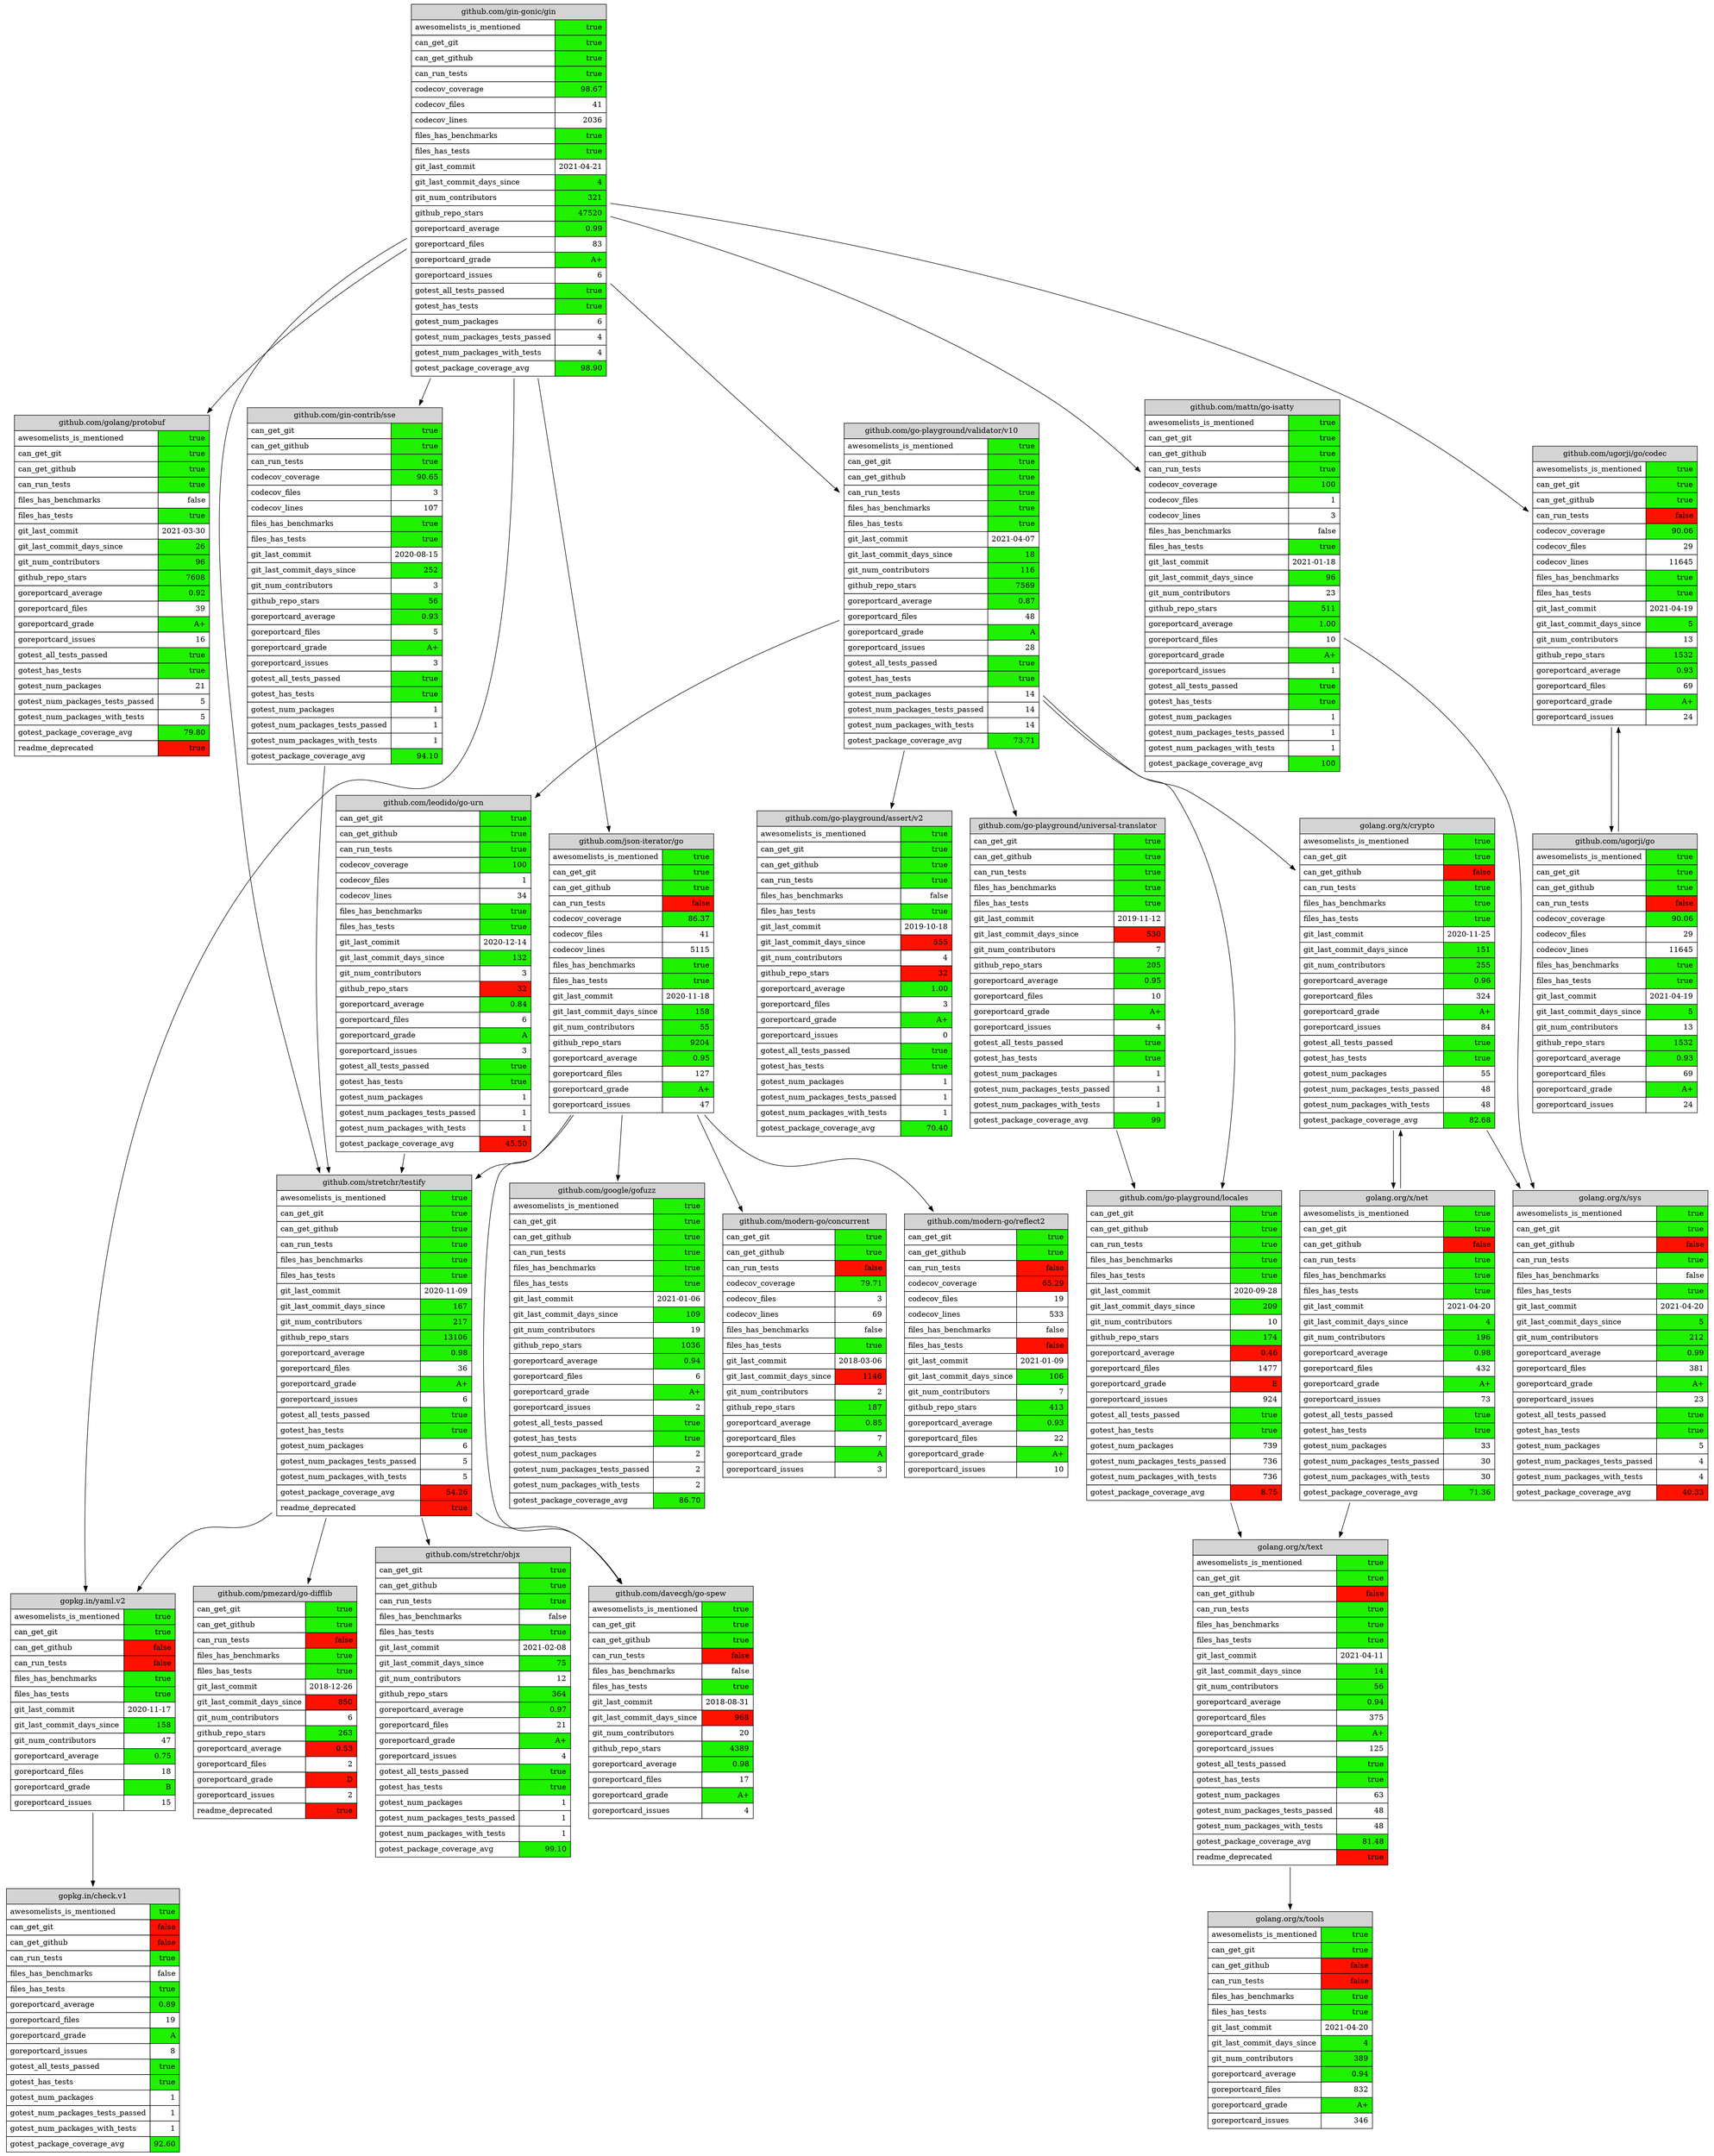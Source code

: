 digraph G {
rankdir=TB
"github.com/golang/protobuf"
[
shape=none
label=<<table border="0" cellspacing="0" CELLPADDING="6">

				<tr>
					<td port="port0" border="1" colspan="2" ALIGN="CENTER" bgcolor="#c8c8c8c8">github.com/golang/protobuf</td>
				</tr>

			<tr>
				<td border="1" ALIGN="LEFT">awesomelists_is_mentioned</td>
				<td border="1" ALIGN="RIGHT" bgcolor="#1ff10">true</td>
			</tr>

			<tr>
				<td border="1" ALIGN="LEFT">can_get_git</td>
				<td border="1" ALIGN="RIGHT" bgcolor="#1ff10">true</td>
			</tr>

			<tr>
				<td border="1" ALIGN="LEFT">can_get_github</td>
				<td border="1" ALIGN="RIGHT" bgcolor="#1ff10">true</td>
			</tr>

			<tr>
				<td border="1" ALIGN="LEFT">can_run_tests</td>
				<td border="1" ALIGN="RIGHT" bgcolor="#1ff10">true</td>
			</tr>

			<tr>
				<td border="1" ALIGN="LEFT">files_has_benchmarks</td>
				<td border="1" ALIGN="RIGHT" bgcolor="#ffffffff">false</td>
			</tr>

			<tr>
				<td border="1" ALIGN="LEFT">files_has_tests</td>
				<td border="1" ALIGN="RIGHT" bgcolor="#1ff10">true</td>
			</tr>

			<tr>
				<td border="1" ALIGN="LEFT">git_last_commit</td>
				<td border="1" ALIGN="RIGHT" bgcolor="#ffffffff">2021-03-30</td>
			</tr>

			<tr>
				<td border="1" ALIGN="LEFT">git_last_commit_days_since</td>
				<td border="1" ALIGN="RIGHT" bgcolor="#1ff10">26</td>
			</tr>

			<tr>
				<td border="1" ALIGN="LEFT">git_num_contributors</td>
				<td border="1" ALIGN="RIGHT" bgcolor="#1ff10">96</td>
			</tr>

			<tr>
				<td border="1" ALIGN="LEFT">github_repo_stars</td>
				<td border="1" ALIGN="RIGHT" bgcolor="#1ff10">7608</td>
			</tr>

			<tr>
				<td border="1" ALIGN="LEFT">goreportcard_average</td>
				<td border="1" ALIGN="RIGHT" bgcolor="#1ff10">0.92</td>
			</tr>

			<tr>
				<td border="1" ALIGN="LEFT">goreportcard_files</td>
				<td border="1" ALIGN="RIGHT" bgcolor="#ffffffff">39</td>
			</tr>

			<tr>
				<td border="1" ALIGN="LEFT">goreportcard_grade</td>
				<td border="1" ALIGN="RIGHT" bgcolor="#1ff10">A+</td>
			</tr>

			<tr>
				<td border="1" ALIGN="LEFT">goreportcard_issues</td>
				<td border="1" ALIGN="RIGHT" bgcolor="#ffffffff">16</td>
			</tr>

			<tr>
				<td border="1" ALIGN="LEFT">gotest_all_tests_passed</td>
				<td border="1" ALIGN="RIGHT" bgcolor="#1ff10">true</td>
			</tr>

			<tr>
				<td border="1" ALIGN="LEFT">gotest_has_tests</td>
				<td border="1" ALIGN="RIGHT" bgcolor="#1ff10">true</td>
			</tr>

			<tr>
				<td border="1" ALIGN="LEFT">gotest_num_packages</td>
				<td border="1" ALIGN="RIGHT" bgcolor="#ffffffff">21</td>
			</tr>

			<tr>
				<td border="1" ALIGN="LEFT">gotest_num_packages_tests_passed</td>
				<td border="1" ALIGN="RIGHT" bgcolor="#ffffffff">5</td>
			</tr>

			<tr>
				<td border="1" ALIGN="LEFT">gotest_num_packages_with_tests</td>
				<td border="1" ALIGN="RIGHT" bgcolor="#ffffffff">5</td>
			</tr>

			<tr>
				<td border="1" ALIGN="LEFT">gotest_package_coverage_avg</td>
				<td border="1" ALIGN="RIGHT" bgcolor="#1ff10">79.80</td>
			</tr>

			<tr>
				<td border="1" ALIGN="LEFT">readme_deprecated</td>
				<td border="1" ALIGN="RIGHT" bgcolor="#ff110">true</td>
			</tr>
</table>>
]

"github.com/json-iterator/go"
[
shape=none
label=<<table border="0" cellspacing="0" CELLPADDING="6">

				<tr>
					<td port="port0" border="1" colspan="2" ALIGN="CENTER" bgcolor="#c8c8c8c8">github.com/json-iterator/go</td>
				</tr>

			<tr>
				<td border="1" ALIGN="LEFT">awesomelists_is_mentioned</td>
				<td border="1" ALIGN="RIGHT" bgcolor="#1ff10">true</td>
			</tr>

			<tr>
				<td border="1" ALIGN="LEFT">can_get_git</td>
				<td border="1" ALIGN="RIGHT" bgcolor="#1ff10">true</td>
			</tr>

			<tr>
				<td border="1" ALIGN="LEFT">can_get_github</td>
				<td border="1" ALIGN="RIGHT" bgcolor="#1ff10">true</td>
			</tr>

			<tr>
				<td border="1" ALIGN="LEFT">can_run_tests</td>
				<td border="1" ALIGN="RIGHT" bgcolor="#ff110">false</td>
			</tr>

			<tr>
				<td border="1" ALIGN="LEFT">codecov_coverage</td>
				<td border="1" ALIGN="RIGHT" bgcolor="#1ff10">86.37</td>
			</tr>

			<tr>
				<td border="1" ALIGN="LEFT">codecov_files</td>
				<td border="1" ALIGN="RIGHT" bgcolor="#ffffffff">41</td>
			</tr>

			<tr>
				<td border="1" ALIGN="LEFT">codecov_lines</td>
				<td border="1" ALIGN="RIGHT" bgcolor="#ffffffff">5115</td>
			</tr>

			<tr>
				<td border="1" ALIGN="LEFT">files_has_benchmarks</td>
				<td border="1" ALIGN="RIGHT" bgcolor="#1ff10">true</td>
			</tr>

			<tr>
				<td border="1" ALIGN="LEFT">files_has_tests</td>
				<td border="1" ALIGN="RIGHT" bgcolor="#1ff10">true</td>
			</tr>

			<tr>
				<td border="1" ALIGN="LEFT">git_last_commit</td>
				<td border="1" ALIGN="RIGHT" bgcolor="#ffffffff">2020-11-18</td>
			</tr>

			<tr>
				<td border="1" ALIGN="LEFT">git_last_commit_days_since</td>
				<td border="1" ALIGN="RIGHT" bgcolor="#1ff10">158</td>
			</tr>

			<tr>
				<td border="1" ALIGN="LEFT">git_num_contributors</td>
				<td border="1" ALIGN="RIGHT" bgcolor="#1ff10">55</td>
			</tr>

			<tr>
				<td border="1" ALIGN="LEFT">github_repo_stars</td>
				<td border="1" ALIGN="RIGHT" bgcolor="#1ff10">9204</td>
			</tr>

			<tr>
				<td border="1" ALIGN="LEFT">goreportcard_average</td>
				<td border="1" ALIGN="RIGHT" bgcolor="#1ff10">0.95</td>
			</tr>

			<tr>
				<td border="1" ALIGN="LEFT">goreportcard_files</td>
				<td border="1" ALIGN="RIGHT" bgcolor="#ffffffff">127</td>
			</tr>

			<tr>
				<td border="1" ALIGN="LEFT">goreportcard_grade</td>
				<td border="1" ALIGN="RIGHT" bgcolor="#1ff10">A+</td>
			</tr>

			<tr>
				<td border="1" ALIGN="LEFT">goreportcard_issues</td>
				<td border="1" ALIGN="RIGHT" bgcolor="#ffffffff">47</td>
			</tr>
</table>>
]

"github.com/stretchr/testify"
[
shape=none
label=<<table border="0" cellspacing="0" CELLPADDING="6">

				<tr>
					<td port="port0" border="1" colspan="2" ALIGN="CENTER" bgcolor="#c8c8c8c8">github.com/stretchr/testify</td>
				</tr>

			<tr>
				<td border="1" ALIGN="LEFT">awesomelists_is_mentioned</td>
				<td border="1" ALIGN="RIGHT" bgcolor="#1ff10">true</td>
			</tr>

			<tr>
				<td border="1" ALIGN="LEFT">can_get_git</td>
				<td border="1" ALIGN="RIGHT" bgcolor="#1ff10">true</td>
			</tr>

			<tr>
				<td border="1" ALIGN="LEFT">can_get_github</td>
				<td border="1" ALIGN="RIGHT" bgcolor="#1ff10">true</td>
			</tr>

			<tr>
				<td border="1" ALIGN="LEFT">can_run_tests</td>
				<td border="1" ALIGN="RIGHT" bgcolor="#1ff10">true</td>
			</tr>

			<tr>
				<td border="1" ALIGN="LEFT">files_has_benchmarks</td>
				<td border="1" ALIGN="RIGHT" bgcolor="#1ff10">true</td>
			</tr>

			<tr>
				<td border="1" ALIGN="LEFT">files_has_tests</td>
				<td border="1" ALIGN="RIGHT" bgcolor="#1ff10">true</td>
			</tr>

			<tr>
				<td border="1" ALIGN="LEFT">git_last_commit</td>
				<td border="1" ALIGN="RIGHT" bgcolor="#ffffffff">2020-11-09</td>
			</tr>

			<tr>
				<td border="1" ALIGN="LEFT">git_last_commit_days_since</td>
				<td border="1" ALIGN="RIGHT" bgcolor="#1ff10">167</td>
			</tr>

			<tr>
				<td border="1" ALIGN="LEFT">git_num_contributors</td>
				<td border="1" ALIGN="RIGHT" bgcolor="#1ff10">217</td>
			</tr>

			<tr>
				<td border="1" ALIGN="LEFT">github_repo_stars</td>
				<td border="1" ALIGN="RIGHT" bgcolor="#1ff10">13106</td>
			</tr>

			<tr>
				<td border="1" ALIGN="LEFT">goreportcard_average</td>
				<td border="1" ALIGN="RIGHT" bgcolor="#1ff10">0.98</td>
			</tr>

			<tr>
				<td border="1" ALIGN="LEFT">goreportcard_files</td>
				<td border="1" ALIGN="RIGHT" bgcolor="#ffffffff">36</td>
			</tr>

			<tr>
				<td border="1" ALIGN="LEFT">goreportcard_grade</td>
				<td border="1" ALIGN="RIGHT" bgcolor="#1ff10">A+</td>
			</tr>

			<tr>
				<td border="1" ALIGN="LEFT">goreportcard_issues</td>
				<td border="1" ALIGN="RIGHT" bgcolor="#ffffffff">6</td>
			</tr>

			<tr>
				<td border="1" ALIGN="LEFT">gotest_all_tests_passed</td>
				<td border="1" ALIGN="RIGHT" bgcolor="#1ff10">true</td>
			</tr>

			<tr>
				<td border="1" ALIGN="LEFT">gotest_has_tests</td>
				<td border="1" ALIGN="RIGHT" bgcolor="#1ff10">true</td>
			</tr>

			<tr>
				<td border="1" ALIGN="LEFT">gotest_num_packages</td>
				<td border="1" ALIGN="RIGHT" bgcolor="#ffffffff">6</td>
			</tr>

			<tr>
				<td border="1" ALIGN="LEFT">gotest_num_packages_tests_passed</td>
				<td border="1" ALIGN="RIGHT" bgcolor="#ffffffff">5</td>
			</tr>

			<tr>
				<td border="1" ALIGN="LEFT">gotest_num_packages_with_tests</td>
				<td border="1" ALIGN="RIGHT" bgcolor="#ffffffff">5</td>
			</tr>

			<tr>
				<td border="1" ALIGN="LEFT">gotest_package_coverage_avg</td>
				<td border="1" ALIGN="RIGHT" bgcolor="#ff110">54.26</td>
			</tr>

			<tr>
				<td border="1" ALIGN="LEFT">readme_deprecated</td>
				<td border="1" ALIGN="RIGHT" bgcolor="#ff110">true</td>
			</tr>
</table>>
]

"gopkg.in/yaml.v2"
[
shape=none
label=<<table border="0" cellspacing="0" CELLPADDING="6">

				<tr>
					<td port="port0" border="1" colspan="2" ALIGN="CENTER" bgcolor="#c8c8c8c8">gopkg.in/yaml.v2</td>
				</tr>

			<tr>
				<td border="1" ALIGN="LEFT">awesomelists_is_mentioned</td>
				<td border="1" ALIGN="RIGHT" bgcolor="#1ff10">true</td>
			</tr>

			<tr>
				<td border="1" ALIGN="LEFT">can_get_git</td>
				<td border="1" ALIGN="RIGHT" bgcolor="#1ff10">true</td>
			</tr>

			<tr>
				<td border="1" ALIGN="LEFT">can_get_github</td>
				<td border="1" ALIGN="RIGHT" bgcolor="#ff110">false</td>
			</tr>

			<tr>
				<td border="1" ALIGN="LEFT">can_run_tests</td>
				<td border="1" ALIGN="RIGHT" bgcolor="#ff110">false</td>
			</tr>

			<tr>
				<td border="1" ALIGN="LEFT">files_has_benchmarks</td>
				<td border="1" ALIGN="RIGHT" bgcolor="#1ff10">true</td>
			</tr>

			<tr>
				<td border="1" ALIGN="LEFT">files_has_tests</td>
				<td border="1" ALIGN="RIGHT" bgcolor="#1ff10">true</td>
			</tr>

			<tr>
				<td border="1" ALIGN="LEFT">git_last_commit</td>
				<td border="1" ALIGN="RIGHT" bgcolor="#ffffffff">2020-11-17</td>
			</tr>

			<tr>
				<td border="1" ALIGN="LEFT">git_last_commit_days_since</td>
				<td border="1" ALIGN="RIGHT" bgcolor="#1ff10">158</td>
			</tr>

			<tr>
				<td border="1" ALIGN="LEFT">git_num_contributors</td>
				<td border="1" ALIGN="RIGHT" bgcolor="#ffffff0">47</td>
			</tr>

			<tr>
				<td border="1" ALIGN="LEFT">goreportcard_average</td>
				<td border="1" ALIGN="RIGHT" bgcolor="#1ff10">0.75</td>
			</tr>

			<tr>
				<td border="1" ALIGN="LEFT">goreportcard_files</td>
				<td border="1" ALIGN="RIGHT" bgcolor="#ffffffff">18</td>
			</tr>

			<tr>
				<td border="1" ALIGN="LEFT">goreportcard_grade</td>
				<td border="1" ALIGN="RIGHT" bgcolor="#1ff10">B</td>
			</tr>

			<tr>
				<td border="1" ALIGN="LEFT">goreportcard_issues</td>
				<td border="1" ALIGN="RIGHT" bgcolor="#ffffffff">15</td>
			</tr>
</table>>
]

"github.com/go-playground/assert/v2"
[
shape=none
label=<<table border="0" cellspacing="0" CELLPADDING="6">

				<tr>
					<td port="port0" border="1" colspan="2" ALIGN="CENTER" bgcolor="#c8c8c8c8">github.com/go-playground/assert/v2</td>
				</tr>

			<tr>
				<td border="1" ALIGN="LEFT">awesomelists_is_mentioned</td>
				<td border="1" ALIGN="RIGHT" bgcolor="#1ff10">true</td>
			</tr>

			<tr>
				<td border="1" ALIGN="LEFT">can_get_git</td>
				<td border="1" ALIGN="RIGHT" bgcolor="#1ff10">true</td>
			</tr>

			<tr>
				<td border="1" ALIGN="LEFT">can_get_github</td>
				<td border="1" ALIGN="RIGHT" bgcolor="#1ff10">true</td>
			</tr>

			<tr>
				<td border="1" ALIGN="LEFT">can_run_tests</td>
				<td border="1" ALIGN="RIGHT" bgcolor="#1ff10">true</td>
			</tr>

			<tr>
				<td border="1" ALIGN="LEFT">files_has_benchmarks</td>
				<td border="1" ALIGN="RIGHT" bgcolor="#ffffffff">false</td>
			</tr>

			<tr>
				<td border="1" ALIGN="LEFT">files_has_tests</td>
				<td border="1" ALIGN="RIGHT" bgcolor="#1ff10">true</td>
			</tr>

			<tr>
				<td border="1" ALIGN="LEFT">git_last_commit</td>
				<td border="1" ALIGN="RIGHT" bgcolor="#ffffffff">2019-10-18</td>
			</tr>

			<tr>
				<td border="1" ALIGN="LEFT">git_last_commit_days_since</td>
				<td border="1" ALIGN="RIGHT" bgcolor="#ff110">555</td>
			</tr>

			<tr>
				<td border="1" ALIGN="LEFT">git_num_contributors</td>
				<td border="1" ALIGN="RIGHT" bgcolor="#ffffff0">4</td>
			</tr>

			<tr>
				<td border="1" ALIGN="LEFT">github_repo_stars</td>
				<td border="1" ALIGN="RIGHT" bgcolor="#ff110">32</td>
			</tr>

			<tr>
				<td border="1" ALIGN="LEFT">goreportcard_average</td>
				<td border="1" ALIGN="RIGHT" bgcolor="#1ff10">1.00</td>
			</tr>

			<tr>
				<td border="1" ALIGN="LEFT">goreportcard_files</td>
				<td border="1" ALIGN="RIGHT" bgcolor="#ffffffff">3</td>
			</tr>

			<tr>
				<td border="1" ALIGN="LEFT">goreportcard_grade</td>
				<td border="1" ALIGN="RIGHT" bgcolor="#1ff10">A+</td>
			</tr>

			<tr>
				<td border="1" ALIGN="LEFT">goreportcard_issues</td>
				<td border="1" ALIGN="RIGHT" bgcolor="#ffffffff">0</td>
			</tr>

			<tr>
				<td border="1" ALIGN="LEFT">gotest_all_tests_passed</td>
				<td border="1" ALIGN="RIGHT" bgcolor="#1ff10">true</td>
			</tr>

			<tr>
				<td border="1" ALIGN="LEFT">gotest_has_tests</td>
				<td border="1" ALIGN="RIGHT" bgcolor="#1ff10">true</td>
			</tr>

			<tr>
				<td border="1" ALIGN="LEFT">gotest_num_packages</td>
				<td border="1" ALIGN="RIGHT" bgcolor="#ffffffff">1</td>
			</tr>

			<tr>
				<td border="1" ALIGN="LEFT">gotest_num_packages_tests_passed</td>
				<td border="1" ALIGN="RIGHT" bgcolor="#ffffffff">1</td>
			</tr>

			<tr>
				<td border="1" ALIGN="LEFT">gotest_num_packages_with_tests</td>
				<td border="1" ALIGN="RIGHT" bgcolor="#ffffffff">1</td>
			</tr>

			<tr>
				<td border="1" ALIGN="LEFT">gotest_package_coverage_avg</td>
				<td border="1" ALIGN="RIGHT" bgcolor="#1ff10">70.40</td>
			</tr>
</table>>
]

"github.com/go-playground/locales"
[
shape=none
label=<<table border="0" cellspacing="0" CELLPADDING="6">

				<tr>
					<td port="port0" border="1" colspan="2" ALIGN="CENTER" bgcolor="#c8c8c8c8">github.com/go-playground/locales</td>
				</tr>

			<tr>
				<td border="1" ALIGN="LEFT">can_get_git</td>
				<td border="1" ALIGN="RIGHT" bgcolor="#1ff10">true</td>
			</tr>

			<tr>
				<td border="1" ALIGN="LEFT">can_get_github</td>
				<td border="1" ALIGN="RIGHT" bgcolor="#1ff10">true</td>
			</tr>

			<tr>
				<td border="1" ALIGN="LEFT">can_run_tests</td>
				<td border="1" ALIGN="RIGHT" bgcolor="#1ff10">true</td>
			</tr>

			<tr>
				<td border="1" ALIGN="LEFT">files_has_benchmarks</td>
				<td border="1" ALIGN="RIGHT" bgcolor="#1ff10">true</td>
			</tr>

			<tr>
				<td border="1" ALIGN="LEFT">files_has_tests</td>
				<td border="1" ALIGN="RIGHT" bgcolor="#1ff10">true</td>
			</tr>

			<tr>
				<td border="1" ALIGN="LEFT">git_last_commit</td>
				<td border="1" ALIGN="RIGHT" bgcolor="#ffffffff">2020-09-28</td>
			</tr>

			<tr>
				<td border="1" ALIGN="LEFT">git_last_commit_days_since</td>
				<td border="1" ALIGN="RIGHT" bgcolor="#1ff10">209</td>
			</tr>

			<tr>
				<td border="1" ALIGN="LEFT">git_num_contributors</td>
				<td border="1" ALIGN="RIGHT" bgcolor="#ffffff0">10</td>
			</tr>

			<tr>
				<td border="1" ALIGN="LEFT">github_repo_stars</td>
				<td border="1" ALIGN="RIGHT" bgcolor="#1ff10">174</td>
			</tr>

			<tr>
				<td border="1" ALIGN="LEFT">goreportcard_average</td>
				<td border="1" ALIGN="RIGHT" bgcolor="#ff110">0.46</td>
			</tr>

			<tr>
				<td border="1" ALIGN="LEFT">goreportcard_files</td>
				<td border="1" ALIGN="RIGHT" bgcolor="#ffffffff">1477</td>
			</tr>

			<tr>
				<td border="1" ALIGN="LEFT">goreportcard_grade</td>
				<td border="1" ALIGN="RIGHT" bgcolor="#ff110">E</td>
			</tr>

			<tr>
				<td border="1" ALIGN="LEFT">goreportcard_issues</td>
				<td border="1" ALIGN="RIGHT" bgcolor="#ffffffff">924</td>
			</tr>

			<tr>
				<td border="1" ALIGN="LEFT">gotest_all_tests_passed</td>
				<td border="1" ALIGN="RIGHT" bgcolor="#1ff10">true</td>
			</tr>

			<tr>
				<td border="1" ALIGN="LEFT">gotest_has_tests</td>
				<td border="1" ALIGN="RIGHT" bgcolor="#1ff10">true</td>
			</tr>

			<tr>
				<td border="1" ALIGN="LEFT">gotest_num_packages</td>
				<td border="1" ALIGN="RIGHT" bgcolor="#ffffffff">739</td>
			</tr>

			<tr>
				<td border="1" ALIGN="LEFT">gotest_num_packages_tests_passed</td>
				<td border="1" ALIGN="RIGHT" bgcolor="#ffffffff">736</td>
			</tr>

			<tr>
				<td border="1" ALIGN="LEFT">gotest_num_packages_with_tests</td>
				<td border="1" ALIGN="RIGHT" bgcolor="#ffffffff">736</td>
			</tr>

			<tr>
				<td border="1" ALIGN="LEFT">gotest_package_coverage_avg</td>
				<td border="1" ALIGN="RIGHT" bgcolor="#ff110">8.75</td>
			</tr>
</table>>
]

"github.com/go-playground/universal-translator"
[
shape=none
label=<<table border="0" cellspacing="0" CELLPADDING="6">

				<tr>
					<td port="port0" border="1" colspan="2" ALIGN="CENTER" bgcolor="#c8c8c8c8">github.com/go-playground/universal-translator</td>
				</tr>

			<tr>
				<td border="1" ALIGN="LEFT">can_get_git</td>
				<td border="1" ALIGN="RIGHT" bgcolor="#1ff10">true</td>
			</tr>

			<tr>
				<td border="1" ALIGN="LEFT">can_get_github</td>
				<td border="1" ALIGN="RIGHT" bgcolor="#1ff10">true</td>
			</tr>

			<tr>
				<td border="1" ALIGN="LEFT">can_run_tests</td>
				<td border="1" ALIGN="RIGHT" bgcolor="#1ff10">true</td>
			</tr>

			<tr>
				<td border="1" ALIGN="LEFT">files_has_benchmarks</td>
				<td border="1" ALIGN="RIGHT" bgcolor="#1ff10">true</td>
			</tr>

			<tr>
				<td border="1" ALIGN="LEFT">files_has_tests</td>
				<td border="1" ALIGN="RIGHT" bgcolor="#1ff10">true</td>
			</tr>

			<tr>
				<td border="1" ALIGN="LEFT">git_last_commit</td>
				<td border="1" ALIGN="RIGHT" bgcolor="#ffffffff">2019-11-12</td>
			</tr>

			<tr>
				<td border="1" ALIGN="LEFT">git_last_commit_days_since</td>
				<td border="1" ALIGN="RIGHT" bgcolor="#ff110">530</td>
			</tr>

			<tr>
				<td border="1" ALIGN="LEFT">git_num_contributors</td>
				<td border="1" ALIGN="RIGHT" bgcolor="#ffffff0">7</td>
			</tr>

			<tr>
				<td border="1" ALIGN="LEFT">github_repo_stars</td>
				<td border="1" ALIGN="RIGHT" bgcolor="#1ff10">205</td>
			</tr>

			<tr>
				<td border="1" ALIGN="LEFT">goreportcard_average</td>
				<td border="1" ALIGN="RIGHT" bgcolor="#1ff10">0.95</td>
			</tr>

			<tr>
				<td border="1" ALIGN="LEFT">goreportcard_files</td>
				<td border="1" ALIGN="RIGHT" bgcolor="#ffffffff">10</td>
			</tr>

			<tr>
				<td border="1" ALIGN="LEFT">goreportcard_grade</td>
				<td border="1" ALIGN="RIGHT" bgcolor="#1ff10">A+</td>
			</tr>

			<tr>
				<td border="1" ALIGN="LEFT">goreportcard_issues</td>
				<td border="1" ALIGN="RIGHT" bgcolor="#ffffffff">4</td>
			</tr>

			<tr>
				<td border="1" ALIGN="LEFT">gotest_all_tests_passed</td>
				<td border="1" ALIGN="RIGHT" bgcolor="#1ff10">true</td>
			</tr>

			<tr>
				<td border="1" ALIGN="LEFT">gotest_has_tests</td>
				<td border="1" ALIGN="RIGHT" bgcolor="#1ff10">true</td>
			</tr>

			<tr>
				<td border="1" ALIGN="LEFT">gotest_num_packages</td>
				<td border="1" ALIGN="RIGHT" bgcolor="#ffffffff">1</td>
			</tr>

			<tr>
				<td border="1" ALIGN="LEFT">gotest_num_packages_tests_passed</td>
				<td border="1" ALIGN="RIGHT" bgcolor="#ffffffff">1</td>
			</tr>

			<tr>
				<td border="1" ALIGN="LEFT">gotest_num_packages_with_tests</td>
				<td border="1" ALIGN="RIGHT" bgcolor="#ffffffff">1</td>
			</tr>

			<tr>
				<td border="1" ALIGN="LEFT">gotest_package_coverage_avg</td>
				<td border="1" ALIGN="RIGHT" bgcolor="#1ff10">99</td>
			</tr>
</table>>
]

"golang.org/x/crypto"
[
shape=none
label=<<table border="0" cellspacing="0" CELLPADDING="6">

				<tr>
					<td port="port0" border="1" colspan="2" ALIGN="CENTER" bgcolor="#c8c8c8c8">golang.org/x/crypto</td>
				</tr>

			<tr>
				<td border="1" ALIGN="LEFT">awesomelists_is_mentioned</td>
				<td border="1" ALIGN="RIGHT" bgcolor="#1ff10">true</td>
			</tr>

			<tr>
				<td border="1" ALIGN="LEFT">can_get_git</td>
				<td border="1" ALIGN="RIGHT" bgcolor="#1ff10">true</td>
			</tr>

			<tr>
				<td border="1" ALIGN="LEFT">can_get_github</td>
				<td border="1" ALIGN="RIGHT" bgcolor="#ff110">false</td>
			</tr>

			<tr>
				<td border="1" ALIGN="LEFT">can_run_tests</td>
				<td border="1" ALIGN="RIGHT" bgcolor="#1ff10">true</td>
			</tr>

			<tr>
				<td border="1" ALIGN="LEFT">files_has_benchmarks</td>
				<td border="1" ALIGN="RIGHT" bgcolor="#1ff10">true</td>
			</tr>

			<tr>
				<td border="1" ALIGN="LEFT">files_has_tests</td>
				<td border="1" ALIGN="RIGHT" bgcolor="#1ff10">true</td>
			</tr>

			<tr>
				<td border="1" ALIGN="LEFT">git_last_commit</td>
				<td border="1" ALIGN="RIGHT" bgcolor="#ffffffff">2020-11-25</td>
			</tr>

			<tr>
				<td border="1" ALIGN="LEFT">git_last_commit_days_since</td>
				<td border="1" ALIGN="RIGHT" bgcolor="#1ff10">151</td>
			</tr>

			<tr>
				<td border="1" ALIGN="LEFT">git_num_contributors</td>
				<td border="1" ALIGN="RIGHT" bgcolor="#1ff10">255</td>
			</tr>

			<tr>
				<td border="1" ALIGN="LEFT">goreportcard_average</td>
				<td border="1" ALIGN="RIGHT" bgcolor="#1ff10">0.96</td>
			</tr>

			<tr>
				<td border="1" ALIGN="LEFT">goreportcard_files</td>
				<td border="1" ALIGN="RIGHT" bgcolor="#ffffffff">324</td>
			</tr>

			<tr>
				<td border="1" ALIGN="LEFT">goreportcard_grade</td>
				<td border="1" ALIGN="RIGHT" bgcolor="#1ff10">A+</td>
			</tr>

			<tr>
				<td border="1" ALIGN="LEFT">goreportcard_issues</td>
				<td border="1" ALIGN="RIGHT" bgcolor="#ffffffff">84</td>
			</tr>

			<tr>
				<td border="1" ALIGN="LEFT">gotest_all_tests_passed</td>
				<td border="1" ALIGN="RIGHT" bgcolor="#1ff10">true</td>
			</tr>

			<tr>
				<td border="1" ALIGN="LEFT">gotest_has_tests</td>
				<td border="1" ALIGN="RIGHT" bgcolor="#1ff10">true</td>
			</tr>

			<tr>
				<td border="1" ALIGN="LEFT">gotest_num_packages</td>
				<td border="1" ALIGN="RIGHT" bgcolor="#ffffffff">55</td>
			</tr>

			<tr>
				<td border="1" ALIGN="LEFT">gotest_num_packages_tests_passed</td>
				<td border="1" ALIGN="RIGHT" bgcolor="#ffffffff">48</td>
			</tr>

			<tr>
				<td border="1" ALIGN="LEFT">gotest_num_packages_with_tests</td>
				<td border="1" ALIGN="RIGHT" bgcolor="#ffffffff">48</td>
			</tr>

			<tr>
				<td border="1" ALIGN="LEFT">gotest_package_coverage_avg</td>
				<td border="1" ALIGN="RIGHT" bgcolor="#1ff10">82.68</td>
			</tr>
</table>>
]

"github.com/google/gofuzz"
[
shape=none
label=<<table border="0" cellspacing="0" CELLPADDING="6">

				<tr>
					<td port="port0" border="1" colspan="2" ALIGN="CENTER" bgcolor="#c8c8c8c8">github.com/google/gofuzz</td>
				</tr>

			<tr>
				<td border="1" ALIGN="LEFT">awesomelists_is_mentioned</td>
				<td border="1" ALIGN="RIGHT" bgcolor="#1ff10">true</td>
			</tr>

			<tr>
				<td border="1" ALIGN="LEFT">can_get_git</td>
				<td border="1" ALIGN="RIGHT" bgcolor="#1ff10">true</td>
			</tr>

			<tr>
				<td border="1" ALIGN="LEFT">can_get_github</td>
				<td border="1" ALIGN="RIGHT" bgcolor="#1ff10">true</td>
			</tr>

			<tr>
				<td border="1" ALIGN="LEFT">can_run_tests</td>
				<td border="1" ALIGN="RIGHT" bgcolor="#1ff10">true</td>
			</tr>

			<tr>
				<td border="1" ALIGN="LEFT">files_has_benchmarks</td>
				<td border="1" ALIGN="RIGHT" bgcolor="#1ff10">true</td>
			</tr>

			<tr>
				<td border="1" ALIGN="LEFT">files_has_tests</td>
				<td border="1" ALIGN="RIGHT" bgcolor="#1ff10">true</td>
			</tr>

			<tr>
				<td border="1" ALIGN="LEFT">git_last_commit</td>
				<td border="1" ALIGN="RIGHT" bgcolor="#ffffffff">2021-01-06</td>
			</tr>

			<tr>
				<td border="1" ALIGN="LEFT">git_last_commit_days_since</td>
				<td border="1" ALIGN="RIGHT" bgcolor="#1ff10">109</td>
			</tr>

			<tr>
				<td border="1" ALIGN="LEFT">git_num_contributors</td>
				<td border="1" ALIGN="RIGHT" bgcolor="#ffffff0">19</td>
			</tr>

			<tr>
				<td border="1" ALIGN="LEFT">github_repo_stars</td>
				<td border="1" ALIGN="RIGHT" bgcolor="#1ff10">1036</td>
			</tr>

			<tr>
				<td border="1" ALIGN="LEFT">goreportcard_average</td>
				<td border="1" ALIGN="RIGHT" bgcolor="#1ff10">0.94</td>
			</tr>

			<tr>
				<td border="1" ALIGN="LEFT">goreportcard_files</td>
				<td border="1" ALIGN="RIGHT" bgcolor="#ffffffff">6</td>
			</tr>

			<tr>
				<td border="1" ALIGN="LEFT">goreportcard_grade</td>
				<td border="1" ALIGN="RIGHT" bgcolor="#1ff10">A+</td>
			</tr>

			<tr>
				<td border="1" ALIGN="LEFT">goreportcard_issues</td>
				<td border="1" ALIGN="RIGHT" bgcolor="#ffffffff">2</td>
			</tr>

			<tr>
				<td border="1" ALIGN="LEFT">gotest_all_tests_passed</td>
				<td border="1" ALIGN="RIGHT" bgcolor="#1ff10">true</td>
			</tr>

			<tr>
				<td border="1" ALIGN="LEFT">gotest_has_tests</td>
				<td border="1" ALIGN="RIGHT" bgcolor="#1ff10">true</td>
			</tr>

			<tr>
				<td border="1" ALIGN="LEFT">gotest_num_packages</td>
				<td border="1" ALIGN="RIGHT" bgcolor="#ffffffff">2</td>
			</tr>

			<tr>
				<td border="1" ALIGN="LEFT">gotest_num_packages_tests_passed</td>
				<td border="1" ALIGN="RIGHT" bgcolor="#ffffffff">2</td>
			</tr>

			<tr>
				<td border="1" ALIGN="LEFT">gotest_num_packages_with_tests</td>
				<td border="1" ALIGN="RIGHT" bgcolor="#ffffffff">2</td>
			</tr>

			<tr>
				<td border="1" ALIGN="LEFT">gotest_package_coverage_avg</td>
				<td border="1" ALIGN="RIGHT" bgcolor="#1ff10">86.70</td>
			</tr>
</table>>
]

"github.com/modern-go/concurrent"
[
shape=none
label=<<table border="0" cellspacing="0" CELLPADDING="6">

				<tr>
					<td port="port0" border="1" colspan="2" ALIGN="CENTER" bgcolor="#c8c8c8c8">github.com/modern-go/concurrent</td>
				</tr>

			<tr>
				<td border="1" ALIGN="LEFT">can_get_git</td>
				<td border="1" ALIGN="RIGHT" bgcolor="#1ff10">true</td>
			</tr>

			<tr>
				<td border="1" ALIGN="LEFT">can_get_github</td>
				<td border="1" ALIGN="RIGHT" bgcolor="#1ff10">true</td>
			</tr>

			<tr>
				<td border="1" ALIGN="LEFT">can_run_tests</td>
				<td border="1" ALIGN="RIGHT" bgcolor="#ff110">false</td>
			</tr>

			<tr>
				<td border="1" ALIGN="LEFT">codecov_coverage</td>
				<td border="1" ALIGN="RIGHT" bgcolor="#1ff10">79.71</td>
			</tr>

			<tr>
				<td border="1" ALIGN="LEFT">codecov_files</td>
				<td border="1" ALIGN="RIGHT" bgcolor="#ffffffff">3</td>
			</tr>

			<tr>
				<td border="1" ALIGN="LEFT">codecov_lines</td>
				<td border="1" ALIGN="RIGHT" bgcolor="#ffffffff">69</td>
			</tr>

			<tr>
				<td border="1" ALIGN="LEFT">files_has_benchmarks</td>
				<td border="1" ALIGN="RIGHT" bgcolor="#ffffffff">false</td>
			</tr>

			<tr>
				<td border="1" ALIGN="LEFT">files_has_tests</td>
				<td border="1" ALIGN="RIGHT" bgcolor="#1ff10">true</td>
			</tr>

			<tr>
				<td border="1" ALIGN="LEFT">git_last_commit</td>
				<td border="1" ALIGN="RIGHT" bgcolor="#ffffffff">2018-03-06</td>
			</tr>

			<tr>
				<td border="1" ALIGN="LEFT">git_last_commit_days_since</td>
				<td border="1" ALIGN="RIGHT" bgcolor="#ff110">1146</td>
			</tr>

			<tr>
				<td border="1" ALIGN="LEFT">git_num_contributors</td>
				<td border="1" ALIGN="RIGHT" bgcolor="#ffffff0">2</td>
			</tr>

			<tr>
				<td border="1" ALIGN="LEFT">github_repo_stars</td>
				<td border="1" ALIGN="RIGHT" bgcolor="#1ff10">187</td>
			</tr>

			<tr>
				<td border="1" ALIGN="LEFT">goreportcard_average</td>
				<td border="1" ALIGN="RIGHT" bgcolor="#1ff10">0.85</td>
			</tr>

			<tr>
				<td border="1" ALIGN="LEFT">goreportcard_files</td>
				<td border="1" ALIGN="RIGHT" bgcolor="#ffffffff">7</td>
			</tr>

			<tr>
				<td border="1" ALIGN="LEFT">goreportcard_grade</td>
				<td border="1" ALIGN="RIGHT" bgcolor="#1ff10">A</td>
			</tr>

			<tr>
				<td border="1" ALIGN="LEFT">goreportcard_issues</td>
				<td border="1" ALIGN="RIGHT" bgcolor="#ffffffff">3</td>
			</tr>
</table>>
]

"golang.org/x/sys"
[
shape=none
label=<<table border="0" cellspacing="0" CELLPADDING="6">

				<tr>
					<td port="port0" border="1" colspan="2" ALIGN="CENTER" bgcolor="#c8c8c8c8">golang.org/x/sys</td>
				</tr>

			<tr>
				<td border="1" ALIGN="LEFT">awesomelists_is_mentioned</td>
				<td border="1" ALIGN="RIGHT" bgcolor="#1ff10">true</td>
			</tr>

			<tr>
				<td border="1" ALIGN="LEFT">can_get_git</td>
				<td border="1" ALIGN="RIGHT" bgcolor="#1ff10">true</td>
			</tr>

			<tr>
				<td border="1" ALIGN="LEFT">can_get_github</td>
				<td border="1" ALIGN="RIGHT" bgcolor="#ff110">false</td>
			</tr>

			<tr>
				<td border="1" ALIGN="LEFT">can_run_tests</td>
				<td border="1" ALIGN="RIGHT" bgcolor="#1ff10">true</td>
			</tr>

			<tr>
				<td border="1" ALIGN="LEFT">files_has_benchmarks</td>
				<td border="1" ALIGN="RIGHT" bgcolor="#ffffffff">false</td>
			</tr>

			<tr>
				<td border="1" ALIGN="LEFT">files_has_tests</td>
				<td border="1" ALIGN="RIGHT" bgcolor="#1ff10">true</td>
			</tr>

			<tr>
				<td border="1" ALIGN="LEFT">git_last_commit</td>
				<td border="1" ALIGN="RIGHT" bgcolor="#ffffffff">2021-04-20</td>
			</tr>

			<tr>
				<td border="1" ALIGN="LEFT">git_last_commit_days_since</td>
				<td border="1" ALIGN="RIGHT" bgcolor="#1ff10">5</td>
			</tr>

			<tr>
				<td border="1" ALIGN="LEFT">git_num_contributors</td>
				<td border="1" ALIGN="RIGHT" bgcolor="#1ff10">212</td>
			</tr>

			<tr>
				<td border="1" ALIGN="LEFT">goreportcard_average</td>
				<td border="1" ALIGN="RIGHT" bgcolor="#1ff10">0.99</td>
			</tr>

			<tr>
				<td border="1" ALIGN="LEFT">goreportcard_files</td>
				<td border="1" ALIGN="RIGHT" bgcolor="#ffffffff">381</td>
			</tr>

			<tr>
				<td border="1" ALIGN="LEFT">goreportcard_grade</td>
				<td border="1" ALIGN="RIGHT" bgcolor="#1ff10">A+</td>
			</tr>

			<tr>
				<td border="1" ALIGN="LEFT">goreportcard_issues</td>
				<td border="1" ALIGN="RIGHT" bgcolor="#ffffffff">23</td>
			</tr>

			<tr>
				<td border="1" ALIGN="LEFT">gotest_all_tests_passed</td>
				<td border="1" ALIGN="RIGHT" bgcolor="#1ff10">true</td>
			</tr>

			<tr>
				<td border="1" ALIGN="LEFT">gotest_has_tests</td>
				<td border="1" ALIGN="RIGHT" bgcolor="#1ff10">true</td>
			</tr>

			<tr>
				<td border="1" ALIGN="LEFT">gotest_num_packages</td>
				<td border="1" ALIGN="RIGHT" bgcolor="#ffffffff">5</td>
			</tr>

			<tr>
				<td border="1" ALIGN="LEFT">gotest_num_packages_tests_passed</td>
				<td border="1" ALIGN="RIGHT" bgcolor="#ffffffff">4</td>
			</tr>

			<tr>
				<td border="1" ALIGN="LEFT">gotest_num_packages_with_tests</td>
				<td border="1" ALIGN="RIGHT" bgcolor="#ffffffff">4</td>
			</tr>

			<tr>
				<td border="1" ALIGN="LEFT">gotest_package_coverage_avg</td>
				<td border="1" ALIGN="RIGHT" bgcolor="#ff110">40.33</td>
			</tr>
</table>>
]

"github.com/gin-gonic/gin"
[
shape=none
label=<<table border="0" cellspacing="0" CELLPADDING="6">

				<tr>
					<td port="port0" border="1" colspan="2" ALIGN="CENTER" bgcolor="#c8c8c8c8">github.com/gin-gonic/gin</td>
				</tr>

			<tr>
				<td border="1" ALIGN="LEFT">awesomelists_is_mentioned</td>
				<td border="1" ALIGN="RIGHT" bgcolor="#1ff10">true</td>
			</tr>

			<tr>
				<td border="1" ALIGN="LEFT">can_get_git</td>
				<td border="1" ALIGN="RIGHT" bgcolor="#1ff10">true</td>
			</tr>

			<tr>
				<td border="1" ALIGN="LEFT">can_get_github</td>
				<td border="1" ALIGN="RIGHT" bgcolor="#1ff10">true</td>
			</tr>

			<tr>
				<td border="1" ALIGN="LEFT">can_run_tests</td>
				<td border="1" ALIGN="RIGHT" bgcolor="#1ff10">true</td>
			</tr>

			<tr>
				<td border="1" ALIGN="LEFT">codecov_coverage</td>
				<td border="1" ALIGN="RIGHT" bgcolor="#1ff10">98.67</td>
			</tr>

			<tr>
				<td border="1" ALIGN="LEFT">codecov_files</td>
				<td border="1" ALIGN="RIGHT" bgcolor="#ffffffff">41</td>
			</tr>

			<tr>
				<td border="1" ALIGN="LEFT">codecov_lines</td>
				<td border="1" ALIGN="RIGHT" bgcolor="#ffffffff">2036</td>
			</tr>

			<tr>
				<td border="1" ALIGN="LEFT">files_has_benchmarks</td>
				<td border="1" ALIGN="RIGHT" bgcolor="#1ff10">true</td>
			</tr>

			<tr>
				<td border="1" ALIGN="LEFT">files_has_tests</td>
				<td border="1" ALIGN="RIGHT" bgcolor="#1ff10">true</td>
			</tr>

			<tr>
				<td border="1" ALIGN="LEFT">git_last_commit</td>
				<td border="1" ALIGN="RIGHT" bgcolor="#ffffffff">2021-04-21</td>
			</tr>

			<tr>
				<td border="1" ALIGN="LEFT">git_last_commit_days_since</td>
				<td border="1" ALIGN="RIGHT" bgcolor="#1ff10">4</td>
			</tr>

			<tr>
				<td border="1" ALIGN="LEFT">git_num_contributors</td>
				<td border="1" ALIGN="RIGHT" bgcolor="#1ff10">321</td>
			</tr>

			<tr>
				<td border="1" ALIGN="LEFT">github_repo_stars</td>
				<td border="1" ALIGN="RIGHT" bgcolor="#1ff10">47520</td>
			</tr>

			<tr>
				<td border="1" ALIGN="LEFT">goreportcard_average</td>
				<td border="1" ALIGN="RIGHT" bgcolor="#1ff10">0.99</td>
			</tr>

			<tr>
				<td border="1" ALIGN="LEFT">goreportcard_files</td>
				<td border="1" ALIGN="RIGHT" bgcolor="#ffffffff">83</td>
			</tr>

			<tr>
				<td border="1" ALIGN="LEFT">goreportcard_grade</td>
				<td border="1" ALIGN="RIGHT" bgcolor="#1ff10">A+</td>
			</tr>

			<tr>
				<td border="1" ALIGN="LEFT">goreportcard_issues</td>
				<td border="1" ALIGN="RIGHT" bgcolor="#ffffffff">6</td>
			</tr>

			<tr>
				<td border="1" ALIGN="LEFT">gotest_all_tests_passed</td>
				<td border="1" ALIGN="RIGHT" bgcolor="#1ff10">true</td>
			</tr>

			<tr>
				<td border="1" ALIGN="LEFT">gotest_has_tests</td>
				<td border="1" ALIGN="RIGHT" bgcolor="#1ff10">true</td>
			</tr>

			<tr>
				<td border="1" ALIGN="LEFT">gotest_num_packages</td>
				<td border="1" ALIGN="RIGHT" bgcolor="#ffffffff">6</td>
			</tr>

			<tr>
				<td border="1" ALIGN="LEFT">gotest_num_packages_tests_passed</td>
				<td border="1" ALIGN="RIGHT" bgcolor="#ffffffff">4</td>
			</tr>

			<tr>
				<td border="1" ALIGN="LEFT">gotest_num_packages_with_tests</td>
				<td border="1" ALIGN="RIGHT" bgcolor="#ffffffff">4</td>
			</tr>

			<tr>
				<td border="1" ALIGN="LEFT">gotest_package_coverage_avg</td>
				<td border="1" ALIGN="RIGHT" bgcolor="#1ff10">98.90</td>
			</tr>
</table>>
]

"github.com/mattn/go-isatty"
[
shape=none
label=<<table border="0" cellspacing="0" CELLPADDING="6">

				<tr>
					<td port="port0" border="1" colspan="2" ALIGN="CENTER" bgcolor="#c8c8c8c8">github.com/mattn/go-isatty</td>
				</tr>

			<tr>
				<td border="1" ALIGN="LEFT">awesomelists_is_mentioned</td>
				<td border="1" ALIGN="RIGHT" bgcolor="#1ff10">true</td>
			</tr>

			<tr>
				<td border="1" ALIGN="LEFT">can_get_git</td>
				<td border="1" ALIGN="RIGHT" bgcolor="#1ff10">true</td>
			</tr>

			<tr>
				<td border="1" ALIGN="LEFT">can_get_github</td>
				<td border="1" ALIGN="RIGHT" bgcolor="#1ff10">true</td>
			</tr>

			<tr>
				<td border="1" ALIGN="LEFT">can_run_tests</td>
				<td border="1" ALIGN="RIGHT" bgcolor="#1ff10">true</td>
			</tr>

			<tr>
				<td border="1" ALIGN="LEFT">codecov_coverage</td>
				<td border="1" ALIGN="RIGHT" bgcolor="#1ff10">100</td>
			</tr>

			<tr>
				<td border="1" ALIGN="LEFT">codecov_files</td>
				<td border="1" ALIGN="RIGHT" bgcolor="#ffffffff">1</td>
			</tr>

			<tr>
				<td border="1" ALIGN="LEFT">codecov_lines</td>
				<td border="1" ALIGN="RIGHT" bgcolor="#ffffffff">3</td>
			</tr>

			<tr>
				<td border="1" ALIGN="LEFT">files_has_benchmarks</td>
				<td border="1" ALIGN="RIGHT" bgcolor="#ffffffff">false</td>
			</tr>

			<tr>
				<td border="1" ALIGN="LEFT">files_has_tests</td>
				<td border="1" ALIGN="RIGHT" bgcolor="#1ff10">true</td>
			</tr>

			<tr>
				<td border="1" ALIGN="LEFT">git_last_commit</td>
				<td border="1" ALIGN="RIGHT" bgcolor="#ffffffff">2021-01-18</td>
			</tr>

			<tr>
				<td border="1" ALIGN="LEFT">git_last_commit_days_since</td>
				<td border="1" ALIGN="RIGHT" bgcolor="#1ff10">96</td>
			</tr>

			<tr>
				<td border="1" ALIGN="LEFT">git_num_contributors</td>
				<td border="1" ALIGN="RIGHT" bgcolor="#ffffff0">23</td>
			</tr>

			<tr>
				<td border="1" ALIGN="LEFT">github_repo_stars</td>
				<td border="1" ALIGN="RIGHT" bgcolor="#1ff10">511</td>
			</tr>

			<tr>
				<td border="1" ALIGN="LEFT">goreportcard_average</td>
				<td border="1" ALIGN="RIGHT" bgcolor="#1ff10">1.00</td>
			</tr>

			<tr>
				<td border="1" ALIGN="LEFT">goreportcard_files</td>
				<td border="1" ALIGN="RIGHT" bgcolor="#ffffffff">10</td>
			</tr>

			<tr>
				<td border="1" ALIGN="LEFT">goreportcard_grade</td>
				<td border="1" ALIGN="RIGHT" bgcolor="#1ff10">A+</td>
			</tr>

			<tr>
				<td border="1" ALIGN="LEFT">goreportcard_issues</td>
				<td border="1" ALIGN="RIGHT" bgcolor="#ffffffff">1</td>
			</tr>

			<tr>
				<td border="1" ALIGN="LEFT">gotest_all_tests_passed</td>
				<td border="1" ALIGN="RIGHT" bgcolor="#1ff10">true</td>
			</tr>

			<tr>
				<td border="1" ALIGN="LEFT">gotest_has_tests</td>
				<td border="1" ALIGN="RIGHT" bgcolor="#1ff10">true</td>
			</tr>

			<tr>
				<td border="1" ALIGN="LEFT">gotest_num_packages</td>
				<td border="1" ALIGN="RIGHT" bgcolor="#ffffffff">1</td>
			</tr>

			<tr>
				<td border="1" ALIGN="LEFT">gotest_num_packages_tests_passed</td>
				<td border="1" ALIGN="RIGHT" bgcolor="#ffffffff">1</td>
			</tr>

			<tr>
				<td border="1" ALIGN="LEFT">gotest_num_packages_with_tests</td>
				<td border="1" ALIGN="RIGHT" bgcolor="#ffffffff">1</td>
			</tr>

			<tr>
				<td border="1" ALIGN="LEFT">gotest_package_coverage_avg</td>
				<td border="1" ALIGN="RIGHT" bgcolor="#1ff10">100</td>
			</tr>
</table>>
]

"github.com/leodido/go-urn"
[
shape=none
label=<<table border="0" cellspacing="0" CELLPADDING="6">

				<tr>
					<td port="port0" border="1" colspan="2" ALIGN="CENTER" bgcolor="#c8c8c8c8">github.com/leodido/go-urn</td>
				</tr>

			<tr>
				<td border="1" ALIGN="LEFT">can_get_git</td>
				<td border="1" ALIGN="RIGHT" bgcolor="#1ff10">true</td>
			</tr>

			<tr>
				<td border="1" ALIGN="LEFT">can_get_github</td>
				<td border="1" ALIGN="RIGHT" bgcolor="#1ff10">true</td>
			</tr>

			<tr>
				<td border="1" ALIGN="LEFT">can_run_tests</td>
				<td border="1" ALIGN="RIGHT" bgcolor="#1ff10">true</td>
			</tr>

			<tr>
				<td border="1" ALIGN="LEFT">codecov_coverage</td>
				<td border="1" ALIGN="RIGHT" bgcolor="#1ff10">100</td>
			</tr>

			<tr>
				<td border="1" ALIGN="LEFT">codecov_files</td>
				<td border="1" ALIGN="RIGHT" bgcolor="#ffffffff">1</td>
			</tr>

			<tr>
				<td border="1" ALIGN="LEFT">codecov_lines</td>
				<td border="1" ALIGN="RIGHT" bgcolor="#ffffffff">34</td>
			</tr>

			<tr>
				<td border="1" ALIGN="LEFT">files_has_benchmarks</td>
				<td border="1" ALIGN="RIGHT" bgcolor="#1ff10">true</td>
			</tr>

			<tr>
				<td border="1" ALIGN="LEFT">files_has_tests</td>
				<td border="1" ALIGN="RIGHT" bgcolor="#1ff10">true</td>
			</tr>

			<tr>
				<td border="1" ALIGN="LEFT">git_last_commit</td>
				<td border="1" ALIGN="RIGHT" bgcolor="#ffffffff">2020-12-14</td>
			</tr>

			<tr>
				<td border="1" ALIGN="LEFT">git_last_commit_days_since</td>
				<td border="1" ALIGN="RIGHT" bgcolor="#1ff10">132</td>
			</tr>

			<tr>
				<td border="1" ALIGN="LEFT">git_num_contributors</td>
				<td border="1" ALIGN="RIGHT" bgcolor="#ffffff0">3</td>
			</tr>

			<tr>
				<td border="1" ALIGN="LEFT">github_repo_stars</td>
				<td border="1" ALIGN="RIGHT" bgcolor="#ff110">32</td>
			</tr>

			<tr>
				<td border="1" ALIGN="LEFT">goreportcard_average</td>
				<td border="1" ALIGN="RIGHT" bgcolor="#1ff10">0.84</td>
			</tr>

			<tr>
				<td border="1" ALIGN="LEFT">goreportcard_files</td>
				<td border="1" ALIGN="RIGHT" bgcolor="#ffffffff">6</td>
			</tr>

			<tr>
				<td border="1" ALIGN="LEFT">goreportcard_grade</td>
				<td border="1" ALIGN="RIGHT" bgcolor="#1ff10">A</td>
			</tr>

			<tr>
				<td border="1" ALIGN="LEFT">goreportcard_issues</td>
				<td border="1" ALIGN="RIGHT" bgcolor="#ffffffff">3</td>
			</tr>

			<tr>
				<td border="1" ALIGN="LEFT">gotest_all_tests_passed</td>
				<td border="1" ALIGN="RIGHT" bgcolor="#1ff10">true</td>
			</tr>

			<tr>
				<td border="1" ALIGN="LEFT">gotest_has_tests</td>
				<td border="1" ALIGN="RIGHT" bgcolor="#1ff10">true</td>
			</tr>

			<tr>
				<td border="1" ALIGN="LEFT">gotest_num_packages</td>
				<td border="1" ALIGN="RIGHT" bgcolor="#ffffffff">1</td>
			</tr>

			<tr>
				<td border="1" ALIGN="LEFT">gotest_num_packages_tests_passed</td>
				<td border="1" ALIGN="RIGHT" bgcolor="#ffffffff">1</td>
			</tr>

			<tr>
				<td border="1" ALIGN="LEFT">gotest_num_packages_with_tests</td>
				<td border="1" ALIGN="RIGHT" bgcolor="#ffffffff">1</td>
			</tr>

			<tr>
				<td border="1" ALIGN="LEFT">gotest_package_coverage_avg</td>
				<td border="1" ALIGN="RIGHT" bgcolor="#ff110">45.50</td>
			</tr>
</table>>
]

"github.com/davecgh/go-spew"
[
shape=none
label=<<table border="0" cellspacing="0" CELLPADDING="6">

				<tr>
					<td port="port0" border="1" colspan="2" ALIGN="CENTER" bgcolor="#c8c8c8c8">github.com/davecgh/go-spew</td>
				</tr>

			<tr>
				<td border="1" ALIGN="LEFT">awesomelists_is_mentioned</td>
				<td border="1" ALIGN="RIGHT" bgcolor="#1ff10">true</td>
			</tr>

			<tr>
				<td border="1" ALIGN="LEFT">can_get_git</td>
				<td border="1" ALIGN="RIGHT" bgcolor="#1ff10">true</td>
			</tr>

			<tr>
				<td border="1" ALIGN="LEFT">can_get_github</td>
				<td border="1" ALIGN="RIGHT" bgcolor="#1ff10">true</td>
			</tr>

			<tr>
				<td border="1" ALIGN="LEFT">can_run_tests</td>
				<td border="1" ALIGN="RIGHT" bgcolor="#ff110">false</td>
			</tr>

			<tr>
				<td border="1" ALIGN="LEFT">files_has_benchmarks</td>
				<td border="1" ALIGN="RIGHT" bgcolor="#ffffffff">false</td>
			</tr>

			<tr>
				<td border="1" ALIGN="LEFT">files_has_tests</td>
				<td border="1" ALIGN="RIGHT" bgcolor="#1ff10">true</td>
			</tr>

			<tr>
				<td border="1" ALIGN="LEFT">git_last_commit</td>
				<td border="1" ALIGN="RIGHT" bgcolor="#ffffffff">2018-08-31</td>
			</tr>

			<tr>
				<td border="1" ALIGN="LEFT">git_last_commit_days_since</td>
				<td border="1" ALIGN="RIGHT" bgcolor="#ff110">968</td>
			</tr>

			<tr>
				<td border="1" ALIGN="LEFT">git_num_contributors</td>
				<td border="1" ALIGN="RIGHT" bgcolor="#ffffff0">20</td>
			</tr>

			<tr>
				<td border="1" ALIGN="LEFT">github_repo_stars</td>
				<td border="1" ALIGN="RIGHT" bgcolor="#1ff10">4389</td>
			</tr>

			<tr>
				<td border="1" ALIGN="LEFT">goreportcard_average</td>
				<td border="1" ALIGN="RIGHT" bgcolor="#1ff10">0.98</td>
			</tr>

			<tr>
				<td border="1" ALIGN="LEFT">goreportcard_files</td>
				<td border="1" ALIGN="RIGHT" bgcolor="#ffffffff">17</td>
			</tr>

			<tr>
				<td border="1" ALIGN="LEFT">goreportcard_grade</td>
				<td border="1" ALIGN="RIGHT" bgcolor="#1ff10">A+</td>
			</tr>

			<tr>
				<td border="1" ALIGN="LEFT">goreportcard_issues</td>
				<td border="1" ALIGN="RIGHT" bgcolor="#ffffffff">4</td>
			</tr>
</table>>
]

"github.com/pmezard/go-difflib"
[
shape=none
label=<<table border="0" cellspacing="0" CELLPADDING="6">

				<tr>
					<td port="port0" border="1" colspan="2" ALIGN="CENTER" bgcolor="#c8c8c8c8">github.com/pmezard/go-difflib</td>
				</tr>

			<tr>
				<td border="1" ALIGN="LEFT">can_get_git</td>
				<td border="1" ALIGN="RIGHT" bgcolor="#1ff10">true</td>
			</tr>

			<tr>
				<td border="1" ALIGN="LEFT">can_get_github</td>
				<td border="1" ALIGN="RIGHT" bgcolor="#1ff10">true</td>
			</tr>

			<tr>
				<td border="1" ALIGN="LEFT">can_run_tests</td>
				<td border="1" ALIGN="RIGHT" bgcolor="#ff110">false</td>
			</tr>

			<tr>
				<td border="1" ALIGN="LEFT">files_has_benchmarks</td>
				<td border="1" ALIGN="RIGHT" bgcolor="#1ff10">true</td>
			</tr>

			<tr>
				<td border="1" ALIGN="LEFT">files_has_tests</td>
				<td border="1" ALIGN="RIGHT" bgcolor="#1ff10">true</td>
			</tr>

			<tr>
				<td border="1" ALIGN="LEFT">git_last_commit</td>
				<td border="1" ALIGN="RIGHT" bgcolor="#ffffffff">2018-12-26</td>
			</tr>

			<tr>
				<td border="1" ALIGN="LEFT">git_last_commit_days_since</td>
				<td border="1" ALIGN="RIGHT" bgcolor="#ff110">850</td>
			</tr>

			<tr>
				<td border="1" ALIGN="LEFT">git_num_contributors</td>
				<td border="1" ALIGN="RIGHT" bgcolor="#ffffff0">6</td>
			</tr>

			<tr>
				<td border="1" ALIGN="LEFT">github_repo_stars</td>
				<td border="1" ALIGN="RIGHT" bgcolor="#1ff10">263</td>
			</tr>

			<tr>
				<td border="1" ALIGN="LEFT">goreportcard_average</td>
				<td border="1" ALIGN="RIGHT" bgcolor="#ff110">0.53</td>
			</tr>

			<tr>
				<td border="1" ALIGN="LEFT">goreportcard_files</td>
				<td border="1" ALIGN="RIGHT" bgcolor="#ffffffff">2</td>
			</tr>

			<tr>
				<td border="1" ALIGN="LEFT">goreportcard_grade</td>
				<td border="1" ALIGN="RIGHT" bgcolor="#ff110">D</td>
			</tr>

			<tr>
				<td border="1" ALIGN="LEFT">goreportcard_issues</td>
				<td border="1" ALIGN="RIGHT" bgcolor="#ffffffff">2</td>
			</tr>

			<tr>
				<td border="1" ALIGN="LEFT">readme_deprecated</td>
				<td border="1" ALIGN="RIGHT" bgcolor="#ff110">true</td>
			</tr>
</table>>
]

"golang.org/x/text"
[
shape=none
label=<<table border="0" cellspacing="0" CELLPADDING="6">

				<tr>
					<td port="port0" border="1" colspan="2" ALIGN="CENTER" bgcolor="#c8c8c8c8">golang.org/x/text</td>
				</tr>

			<tr>
				<td border="1" ALIGN="LEFT">awesomelists_is_mentioned</td>
				<td border="1" ALIGN="RIGHT" bgcolor="#1ff10">true</td>
			</tr>

			<tr>
				<td border="1" ALIGN="LEFT">can_get_git</td>
				<td border="1" ALIGN="RIGHT" bgcolor="#1ff10">true</td>
			</tr>

			<tr>
				<td border="1" ALIGN="LEFT">can_get_github</td>
				<td border="1" ALIGN="RIGHT" bgcolor="#ff110">false</td>
			</tr>

			<tr>
				<td border="1" ALIGN="LEFT">can_run_tests</td>
				<td border="1" ALIGN="RIGHT" bgcolor="#1ff10">true</td>
			</tr>

			<tr>
				<td border="1" ALIGN="LEFT">files_has_benchmarks</td>
				<td border="1" ALIGN="RIGHT" bgcolor="#1ff10">true</td>
			</tr>

			<tr>
				<td border="1" ALIGN="LEFT">files_has_tests</td>
				<td border="1" ALIGN="RIGHT" bgcolor="#1ff10">true</td>
			</tr>

			<tr>
				<td border="1" ALIGN="LEFT">git_last_commit</td>
				<td border="1" ALIGN="RIGHT" bgcolor="#ffffffff">2021-04-11</td>
			</tr>

			<tr>
				<td border="1" ALIGN="LEFT">git_last_commit_days_since</td>
				<td border="1" ALIGN="RIGHT" bgcolor="#1ff10">14</td>
			</tr>

			<tr>
				<td border="1" ALIGN="LEFT">git_num_contributors</td>
				<td border="1" ALIGN="RIGHT" bgcolor="#1ff10">56</td>
			</tr>

			<tr>
				<td border="1" ALIGN="LEFT">goreportcard_average</td>
				<td border="1" ALIGN="RIGHT" bgcolor="#1ff10">0.94</td>
			</tr>

			<tr>
				<td border="1" ALIGN="LEFT">goreportcard_files</td>
				<td border="1" ALIGN="RIGHT" bgcolor="#ffffffff">375</td>
			</tr>

			<tr>
				<td border="1" ALIGN="LEFT">goreportcard_grade</td>
				<td border="1" ALIGN="RIGHT" bgcolor="#1ff10">A+</td>
			</tr>

			<tr>
				<td border="1" ALIGN="LEFT">goreportcard_issues</td>
				<td border="1" ALIGN="RIGHT" bgcolor="#ffffffff">125</td>
			</tr>

			<tr>
				<td border="1" ALIGN="LEFT">gotest_all_tests_passed</td>
				<td border="1" ALIGN="RIGHT" bgcolor="#1ff10">true</td>
			</tr>

			<tr>
				<td border="1" ALIGN="LEFT">gotest_has_tests</td>
				<td border="1" ALIGN="RIGHT" bgcolor="#1ff10">true</td>
			</tr>

			<tr>
				<td border="1" ALIGN="LEFT">gotest_num_packages</td>
				<td border="1" ALIGN="RIGHT" bgcolor="#ffffffff">63</td>
			</tr>

			<tr>
				<td border="1" ALIGN="LEFT">gotest_num_packages_tests_passed</td>
				<td border="1" ALIGN="RIGHT" bgcolor="#ffffffff">48</td>
			</tr>

			<tr>
				<td border="1" ALIGN="LEFT">gotest_num_packages_with_tests</td>
				<td border="1" ALIGN="RIGHT" bgcolor="#ffffffff">48</td>
			</tr>

			<tr>
				<td border="1" ALIGN="LEFT">gotest_package_coverage_avg</td>
				<td border="1" ALIGN="RIGHT" bgcolor="#1ff10">81.48</td>
			</tr>

			<tr>
				<td border="1" ALIGN="LEFT">readme_deprecated</td>
				<td border="1" ALIGN="RIGHT" bgcolor="#ff110">true</td>
			</tr>
</table>>
]

"golang.org/x/net"
[
shape=none
label=<<table border="0" cellspacing="0" CELLPADDING="6">

				<tr>
					<td port="port0" border="1" colspan="2" ALIGN="CENTER" bgcolor="#c8c8c8c8">golang.org/x/net</td>
				</tr>

			<tr>
				<td border="1" ALIGN="LEFT">awesomelists_is_mentioned</td>
				<td border="1" ALIGN="RIGHT" bgcolor="#1ff10">true</td>
			</tr>

			<tr>
				<td border="1" ALIGN="LEFT">can_get_git</td>
				<td border="1" ALIGN="RIGHT" bgcolor="#1ff10">true</td>
			</tr>

			<tr>
				<td border="1" ALIGN="LEFT">can_get_github</td>
				<td border="1" ALIGN="RIGHT" bgcolor="#ff110">false</td>
			</tr>

			<tr>
				<td border="1" ALIGN="LEFT">can_run_tests</td>
				<td border="1" ALIGN="RIGHT" bgcolor="#1ff10">true</td>
			</tr>

			<tr>
				<td border="1" ALIGN="LEFT">files_has_benchmarks</td>
				<td border="1" ALIGN="RIGHT" bgcolor="#1ff10">true</td>
			</tr>

			<tr>
				<td border="1" ALIGN="LEFT">files_has_tests</td>
				<td border="1" ALIGN="RIGHT" bgcolor="#1ff10">true</td>
			</tr>

			<tr>
				<td border="1" ALIGN="LEFT">git_last_commit</td>
				<td border="1" ALIGN="RIGHT" bgcolor="#ffffffff">2021-04-20</td>
			</tr>

			<tr>
				<td border="1" ALIGN="LEFT">git_last_commit_days_since</td>
				<td border="1" ALIGN="RIGHT" bgcolor="#1ff10">4</td>
			</tr>

			<tr>
				<td border="1" ALIGN="LEFT">git_num_contributors</td>
				<td border="1" ALIGN="RIGHT" bgcolor="#1ff10">196</td>
			</tr>

			<tr>
				<td border="1" ALIGN="LEFT">goreportcard_average</td>
				<td border="1" ALIGN="RIGHT" bgcolor="#1ff10">0.98</td>
			</tr>

			<tr>
				<td border="1" ALIGN="LEFT">goreportcard_files</td>
				<td border="1" ALIGN="RIGHT" bgcolor="#ffffffff">432</td>
			</tr>

			<tr>
				<td border="1" ALIGN="LEFT">goreportcard_grade</td>
				<td border="1" ALIGN="RIGHT" bgcolor="#1ff10">A+</td>
			</tr>

			<tr>
				<td border="1" ALIGN="LEFT">goreportcard_issues</td>
				<td border="1" ALIGN="RIGHT" bgcolor="#ffffffff">73</td>
			</tr>

			<tr>
				<td border="1" ALIGN="LEFT">gotest_all_tests_passed</td>
				<td border="1" ALIGN="RIGHT" bgcolor="#1ff10">true</td>
			</tr>

			<tr>
				<td border="1" ALIGN="LEFT">gotest_has_tests</td>
				<td border="1" ALIGN="RIGHT" bgcolor="#1ff10">true</td>
			</tr>

			<tr>
				<td border="1" ALIGN="LEFT">gotest_num_packages</td>
				<td border="1" ALIGN="RIGHT" bgcolor="#ffffffff">33</td>
			</tr>

			<tr>
				<td border="1" ALIGN="LEFT">gotest_num_packages_tests_passed</td>
				<td border="1" ALIGN="RIGHT" bgcolor="#ffffffff">30</td>
			</tr>

			<tr>
				<td border="1" ALIGN="LEFT">gotest_num_packages_with_tests</td>
				<td border="1" ALIGN="RIGHT" bgcolor="#ffffffff">30</td>
			</tr>

			<tr>
				<td border="1" ALIGN="LEFT">gotest_package_coverage_avg</td>
				<td border="1" ALIGN="RIGHT" bgcolor="#1ff10">71.36</td>
			</tr>
</table>>
]

"github.com/ugorji/go"
[
shape=none
label=<<table border="0" cellspacing="0" CELLPADDING="6">

				<tr>
					<td port="port0" border="1" colspan="2" ALIGN="CENTER" bgcolor="#c8c8c8c8">github.com/ugorji/go</td>
				</tr>

			<tr>
				<td border="1" ALIGN="LEFT">awesomelists_is_mentioned</td>
				<td border="1" ALIGN="RIGHT" bgcolor="#1ff10">true</td>
			</tr>

			<tr>
				<td border="1" ALIGN="LEFT">can_get_git</td>
				<td border="1" ALIGN="RIGHT" bgcolor="#1ff10">true</td>
			</tr>

			<tr>
				<td border="1" ALIGN="LEFT">can_get_github</td>
				<td border="1" ALIGN="RIGHT" bgcolor="#1ff10">true</td>
			</tr>

			<tr>
				<td border="1" ALIGN="LEFT">can_run_tests</td>
				<td border="1" ALIGN="RIGHT" bgcolor="#ff110">false</td>
			</tr>

			<tr>
				<td border="1" ALIGN="LEFT">codecov_coverage</td>
				<td border="1" ALIGN="RIGHT" bgcolor="#1ff10">90.06</td>
			</tr>

			<tr>
				<td border="1" ALIGN="LEFT">codecov_files</td>
				<td border="1" ALIGN="RIGHT" bgcolor="#ffffffff">29</td>
			</tr>

			<tr>
				<td border="1" ALIGN="LEFT">codecov_lines</td>
				<td border="1" ALIGN="RIGHT" bgcolor="#ffffffff">11645</td>
			</tr>

			<tr>
				<td border="1" ALIGN="LEFT">files_has_benchmarks</td>
				<td border="1" ALIGN="RIGHT" bgcolor="#1ff10">true</td>
			</tr>

			<tr>
				<td border="1" ALIGN="LEFT">files_has_tests</td>
				<td border="1" ALIGN="RIGHT" bgcolor="#1ff10">true</td>
			</tr>

			<tr>
				<td border="1" ALIGN="LEFT">git_last_commit</td>
				<td border="1" ALIGN="RIGHT" bgcolor="#ffffffff">2021-04-19</td>
			</tr>

			<tr>
				<td border="1" ALIGN="LEFT">git_last_commit_days_since</td>
				<td border="1" ALIGN="RIGHT" bgcolor="#1ff10">5</td>
			</tr>

			<tr>
				<td border="1" ALIGN="LEFT">git_num_contributors</td>
				<td border="1" ALIGN="RIGHT" bgcolor="#ffffff0">13</td>
			</tr>

			<tr>
				<td border="1" ALIGN="LEFT">github_repo_stars</td>
				<td border="1" ALIGN="RIGHT" bgcolor="#1ff10">1532</td>
			</tr>

			<tr>
				<td border="1" ALIGN="LEFT">goreportcard_average</td>
				<td border="1" ALIGN="RIGHT" bgcolor="#1ff10">0.93</td>
			</tr>

			<tr>
				<td border="1" ALIGN="LEFT">goreportcard_files</td>
				<td border="1" ALIGN="RIGHT" bgcolor="#ffffffff">69</td>
			</tr>

			<tr>
				<td border="1" ALIGN="LEFT">goreportcard_grade</td>
				<td border="1" ALIGN="RIGHT" bgcolor="#1ff10">A+</td>
			</tr>

			<tr>
				<td border="1" ALIGN="LEFT">goreportcard_issues</td>
				<td border="1" ALIGN="RIGHT" bgcolor="#ffffffff">24</td>
			</tr>
</table>>
]

"gopkg.in/check.v1"
[
shape=none
label=<<table border="0" cellspacing="0" CELLPADDING="6">

				<tr>
					<td port="port0" border="1" colspan="2" ALIGN="CENTER" bgcolor="#c8c8c8c8">gopkg.in/check.v1</td>
				</tr>

			<tr>
				<td border="1" ALIGN="LEFT">awesomelists_is_mentioned</td>
				<td border="1" ALIGN="RIGHT" bgcolor="#1ff10">true</td>
			</tr>

			<tr>
				<td border="1" ALIGN="LEFT">can_get_git</td>
				<td border="1" ALIGN="RIGHT" bgcolor="#ff110">false</td>
			</tr>

			<tr>
				<td border="1" ALIGN="LEFT">can_get_github</td>
				<td border="1" ALIGN="RIGHT" bgcolor="#ff110">false</td>
			</tr>

			<tr>
				<td border="1" ALIGN="LEFT">can_run_tests</td>
				<td border="1" ALIGN="RIGHT" bgcolor="#1ff10">true</td>
			</tr>

			<tr>
				<td border="1" ALIGN="LEFT">files_has_benchmarks</td>
				<td border="1" ALIGN="RIGHT" bgcolor="#ffffffff">false</td>
			</tr>

			<tr>
				<td border="1" ALIGN="LEFT">files_has_tests</td>
				<td border="1" ALIGN="RIGHT" bgcolor="#1ff10">true</td>
			</tr>

			<tr>
				<td border="1" ALIGN="LEFT">goreportcard_average</td>
				<td border="1" ALIGN="RIGHT" bgcolor="#1ff10">0.89</td>
			</tr>

			<tr>
				<td border="1" ALIGN="LEFT">goreportcard_files</td>
				<td border="1" ALIGN="RIGHT" bgcolor="#ffffffff">19</td>
			</tr>

			<tr>
				<td border="1" ALIGN="LEFT">goreportcard_grade</td>
				<td border="1" ALIGN="RIGHT" bgcolor="#1ff10">A</td>
			</tr>

			<tr>
				<td border="1" ALIGN="LEFT">goreportcard_issues</td>
				<td border="1" ALIGN="RIGHT" bgcolor="#ffffffff">8</td>
			</tr>

			<tr>
				<td border="1" ALIGN="LEFT">gotest_all_tests_passed</td>
				<td border="1" ALIGN="RIGHT" bgcolor="#1ff10">true</td>
			</tr>

			<tr>
				<td border="1" ALIGN="LEFT">gotest_has_tests</td>
				<td border="1" ALIGN="RIGHT" bgcolor="#1ff10">true</td>
			</tr>

			<tr>
				<td border="1" ALIGN="LEFT">gotest_num_packages</td>
				<td border="1" ALIGN="RIGHT" bgcolor="#ffffffff">1</td>
			</tr>

			<tr>
				<td border="1" ALIGN="LEFT">gotest_num_packages_tests_passed</td>
				<td border="1" ALIGN="RIGHT" bgcolor="#ffffffff">1</td>
			</tr>

			<tr>
				<td border="1" ALIGN="LEFT">gotest_num_packages_with_tests</td>
				<td border="1" ALIGN="RIGHT" bgcolor="#ffffffff">1</td>
			</tr>

			<tr>
				<td border="1" ALIGN="LEFT">gotest_package_coverage_avg</td>
				<td border="1" ALIGN="RIGHT" bgcolor="#1ff10">92.60</td>
			</tr>
</table>>
]

"github.com/gin-contrib/sse"
[
shape=none
label=<<table border="0" cellspacing="0" CELLPADDING="6">

				<tr>
					<td port="port0" border="1" colspan="2" ALIGN="CENTER" bgcolor="#c8c8c8c8">github.com/gin-contrib/sse</td>
				</tr>

			<tr>
				<td border="1" ALIGN="LEFT">can_get_git</td>
				<td border="1" ALIGN="RIGHT" bgcolor="#1ff10">true</td>
			</tr>

			<tr>
				<td border="1" ALIGN="LEFT">can_get_github</td>
				<td border="1" ALIGN="RIGHT" bgcolor="#1ff10">true</td>
			</tr>

			<tr>
				<td border="1" ALIGN="LEFT">can_run_tests</td>
				<td border="1" ALIGN="RIGHT" bgcolor="#1ff10">true</td>
			</tr>

			<tr>
				<td border="1" ALIGN="LEFT">codecov_coverage</td>
				<td border="1" ALIGN="RIGHT" bgcolor="#1ff10">90.65</td>
			</tr>

			<tr>
				<td border="1" ALIGN="LEFT">codecov_files</td>
				<td border="1" ALIGN="RIGHT" bgcolor="#ffffffff">3</td>
			</tr>

			<tr>
				<td border="1" ALIGN="LEFT">codecov_lines</td>
				<td border="1" ALIGN="RIGHT" bgcolor="#ffffffff">107</td>
			</tr>

			<tr>
				<td border="1" ALIGN="LEFT">files_has_benchmarks</td>
				<td border="1" ALIGN="RIGHT" bgcolor="#1ff10">true</td>
			</tr>

			<tr>
				<td border="1" ALIGN="LEFT">files_has_tests</td>
				<td border="1" ALIGN="RIGHT" bgcolor="#1ff10">true</td>
			</tr>

			<tr>
				<td border="1" ALIGN="LEFT">git_last_commit</td>
				<td border="1" ALIGN="RIGHT" bgcolor="#ffffffff">2020-08-15</td>
			</tr>

			<tr>
				<td border="1" ALIGN="LEFT">git_last_commit_days_since</td>
				<td border="1" ALIGN="RIGHT" bgcolor="#1ff10">252</td>
			</tr>

			<tr>
				<td border="1" ALIGN="LEFT">git_num_contributors</td>
				<td border="1" ALIGN="RIGHT" bgcolor="#ffffff0">3</td>
			</tr>

			<tr>
				<td border="1" ALIGN="LEFT">github_repo_stars</td>
				<td border="1" ALIGN="RIGHT" bgcolor="#1ff10">56</td>
			</tr>

			<tr>
				<td border="1" ALIGN="LEFT">goreportcard_average</td>
				<td border="1" ALIGN="RIGHT" bgcolor="#1ff10">0.93</td>
			</tr>

			<tr>
				<td border="1" ALIGN="LEFT">goreportcard_files</td>
				<td border="1" ALIGN="RIGHT" bgcolor="#ffffffff">5</td>
			</tr>

			<tr>
				<td border="1" ALIGN="LEFT">goreportcard_grade</td>
				<td border="1" ALIGN="RIGHT" bgcolor="#1ff10">A+</td>
			</tr>

			<tr>
				<td border="1" ALIGN="LEFT">goreportcard_issues</td>
				<td border="1" ALIGN="RIGHT" bgcolor="#ffffffff">3</td>
			</tr>

			<tr>
				<td border="1" ALIGN="LEFT">gotest_all_tests_passed</td>
				<td border="1" ALIGN="RIGHT" bgcolor="#1ff10">true</td>
			</tr>

			<tr>
				<td border="1" ALIGN="LEFT">gotest_has_tests</td>
				<td border="1" ALIGN="RIGHT" bgcolor="#1ff10">true</td>
			</tr>

			<tr>
				<td border="1" ALIGN="LEFT">gotest_num_packages</td>
				<td border="1" ALIGN="RIGHT" bgcolor="#ffffffff">1</td>
			</tr>

			<tr>
				<td border="1" ALIGN="LEFT">gotest_num_packages_tests_passed</td>
				<td border="1" ALIGN="RIGHT" bgcolor="#ffffffff">1</td>
			</tr>

			<tr>
				<td border="1" ALIGN="LEFT">gotest_num_packages_with_tests</td>
				<td border="1" ALIGN="RIGHT" bgcolor="#ffffffff">1</td>
			</tr>

			<tr>
				<td border="1" ALIGN="LEFT">gotest_package_coverage_avg</td>
				<td border="1" ALIGN="RIGHT" bgcolor="#1ff10">94.10</td>
			</tr>
</table>>
]

"github.com/go-playground/validator/v10"
[
shape=none
label=<<table border="0" cellspacing="0" CELLPADDING="6">

				<tr>
					<td port="port0" border="1" colspan="2" ALIGN="CENTER" bgcolor="#c8c8c8c8">github.com/go-playground/validator/v10</td>
				</tr>

			<tr>
				<td border="1" ALIGN="LEFT">awesomelists_is_mentioned</td>
				<td border="1" ALIGN="RIGHT" bgcolor="#1ff10">true</td>
			</tr>

			<tr>
				<td border="1" ALIGN="LEFT">can_get_git</td>
				<td border="1" ALIGN="RIGHT" bgcolor="#1ff10">true</td>
			</tr>

			<tr>
				<td border="1" ALIGN="LEFT">can_get_github</td>
				<td border="1" ALIGN="RIGHT" bgcolor="#1ff10">true</td>
			</tr>

			<tr>
				<td border="1" ALIGN="LEFT">can_run_tests</td>
				<td border="1" ALIGN="RIGHT" bgcolor="#1ff10">true</td>
			</tr>

			<tr>
				<td border="1" ALIGN="LEFT">files_has_benchmarks</td>
				<td border="1" ALIGN="RIGHT" bgcolor="#1ff10">true</td>
			</tr>

			<tr>
				<td border="1" ALIGN="LEFT">files_has_tests</td>
				<td border="1" ALIGN="RIGHT" bgcolor="#1ff10">true</td>
			</tr>

			<tr>
				<td border="1" ALIGN="LEFT">git_last_commit</td>
				<td border="1" ALIGN="RIGHT" bgcolor="#ffffffff">2021-04-07</td>
			</tr>

			<tr>
				<td border="1" ALIGN="LEFT">git_last_commit_days_since</td>
				<td border="1" ALIGN="RIGHT" bgcolor="#1ff10">18</td>
			</tr>

			<tr>
				<td border="1" ALIGN="LEFT">git_num_contributors</td>
				<td border="1" ALIGN="RIGHT" bgcolor="#1ff10">116</td>
			</tr>

			<tr>
				<td border="1" ALIGN="LEFT">github_repo_stars</td>
				<td border="1" ALIGN="RIGHT" bgcolor="#1ff10">7569</td>
			</tr>

			<tr>
				<td border="1" ALIGN="LEFT">goreportcard_average</td>
				<td border="1" ALIGN="RIGHT" bgcolor="#1ff10">0.87</td>
			</tr>

			<tr>
				<td border="1" ALIGN="LEFT">goreportcard_files</td>
				<td border="1" ALIGN="RIGHT" bgcolor="#ffffffff">48</td>
			</tr>

			<tr>
				<td border="1" ALIGN="LEFT">goreportcard_grade</td>
				<td border="1" ALIGN="RIGHT" bgcolor="#1ff10">A</td>
			</tr>

			<tr>
				<td border="1" ALIGN="LEFT">goreportcard_issues</td>
				<td border="1" ALIGN="RIGHT" bgcolor="#ffffffff">28</td>
			</tr>

			<tr>
				<td border="1" ALIGN="LEFT">gotest_all_tests_passed</td>
				<td border="1" ALIGN="RIGHT" bgcolor="#1ff10">true</td>
			</tr>

			<tr>
				<td border="1" ALIGN="LEFT">gotest_has_tests</td>
				<td border="1" ALIGN="RIGHT" bgcolor="#1ff10">true</td>
			</tr>

			<tr>
				<td border="1" ALIGN="LEFT">gotest_num_packages</td>
				<td border="1" ALIGN="RIGHT" bgcolor="#ffffffff">14</td>
			</tr>

			<tr>
				<td border="1" ALIGN="LEFT">gotest_num_packages_tests_passed</td>
				<td border="1" ALIGN="RIGHT" bgcolor="#ffffffff">14</td>
			</tr>

			<tr>
				<td border="1" ALIGN="LEFT">gotest_num_packages_with_tests</td>
				<td border="1" ALIGN="RIGHT" bgcolor="#ffffffff">14</td>
			</tr>

			<tr>
				<td border="1" ALIGN="LEFT">gotest_package_coverage_avg</td>
				<td border="1" ALIGN="RIGHT" bgcolor="#1ff10">73.71</td>
			</tr>
</table>>
]

"github.com/ugorji/go/codec"
[
shape=none
label=<<table border="0" cellspacing="0" CELLPADDING="6">

				<tr>
					<td port="port0" border="1" colspan="2" ALIGN="CENTER" bgcolor="#c8c8c8c8">github.com/ugorji/go/codec</td>
				</tr>

			<tr>
				<td border="1" ALIGN="LEFT">awesomelists_is_mentioned</td>
				<td border="1" ALIGN="RIGHT" bgcolor="#1ff10">true</td>
			</tr>

			<tr>
				<td border="1" ALIGN="LEFT">can_get_git</td>
				<td border="1" ALIGN="RIGHT" bgcolor="#1ff10">true</td>
			</tr>

			<tr>
				<td border="1" ALIGN="LEFT">can_get_github</td>
				<td border="1" ALIGN="RIGHT" bgcolor="#1ff10">true</td>
			</tr>

			<tr>
				<td border="1" ALIGN="LEFT">can_run_tests</td>
				<td border="1" ALIGN="RIGHT" bgcolor="#ff110">false</td>
			</tr>

			<tr>
				<td border="1" ALIGN="LEFT">codecov_coverage</td>
				<td border="1" ALIGN="RIGHT" bgcolor="#1ff10">90.06</td>
			</tr>

			<tr>
				<td border="1" ALIGN="LEFT">codecov_files</td>
				<td border="1" ALIGN="RIGHT" bgcolor="#ffffffff">29</td>
			</tr>

			<tr>
				<td border="1" ALIGN="LEFT">codecov_lines</td>
				<td border="1" ALIGN="RIGHT" bgcolor="#ffffffff">11645</td>
			</tr>

			<tr>
				<td border="1" ALIGN="LEFT">files_has_benchmarks</td>
				<td border="1" ALIGN="RIGHT" bgcolor="#1ff10">true</td>
			</tr>

			<tr>
				<td border="1" ALIGN="LEFT">files_has_tests</td>
				<td border="1" ALIGN="RIGHT" bgcolor="#1ff10">true</td>
			</tr>

			<tr>
				<td border="1" ALIGN="LEFT">git_last_commit</td>
				<td border="1" ALIGN="RIGHT" bgcolor="#ffffffff">2021-04-19</td>
			</tr>

			<tr>
				<td border="1" ALIGN="LEFT">git_last_commit_days_since</td>
				<td border="1" ALIGN="RIGHT" bgcolor="#1ff10">5</td>
			</tr>

			<tr>
				<td border="1" ALIGN="LEFT">git_num_contributors</td>
				<td border="1" ALIGN="RIGHT" bgcolor="#ffffff0">13</td>
			</tr>

			<tr>
				<td border="1" ALIGN="LEFT">github_repo_stars</td>
				<td border="1" ALIGN="RIGHT" bgcolor="#1ff10">1532</td>
			</tr>

			<tr>
				<td border="1" ALIGN="LEFT">goreportcard_average</td>
				<td border="1" ALIGN="RIGHT" bgcolor="#1ff10">0.93</td>
			</tr>

			<tr>
				<td border="1" ALIGN="LEFT">goreportcard_files</td>
				<td border="1" ALIGN="RIGHT" bgcolor="#ffffffff">69</td>
			</tr>

			<tr>
				<td border="1" ALIGN="LEFT">goreportcard_grade</td>
				<td border="1" ALIGN="RIGHT" bgcolor="#1ff10">A+</td>
			</tr>

			<tr>
				<td border="1" ALIGN="LEFT">goreportcard_issues</td>
				<td border="1" ALIGN="RIGHT" bgcolor="#ffffffff">24</td>
			</tr>
</table>>
]

"github.com/modern-go/reflect2"
[
shape=none
label=<<table border="0" cellspacing="0" CELLPADDING="6">

				<tr>
					<td port="port0" border="1" colspan="2" ALIGN="CENTER" bgcolor="#c8c8c8c8">github.com/modern-go/reflect2</td>
				</tr>

			<tr>
				<td border="1" ALIGN="LEFT">can_get_git</td>
				<td border="1" ALIGN="RIGHT" bgcolor="#1ff10">true</td>
			</tr>

			<tr>
				<td border="1" ALIGN="LEFT">can_get_github</td>
				<td border="1" ALIGN="RIGHT" bgcolor="#1ff10">true</td>
			</tr>

			<tr>
				<td border="1" ALIGN="LEFT">can_run_tests</td>
				<td border="1" ALIGN="RIGHT" bgcolor="#ff110">false</td>
			</tr>

			<tr>
				<td border="1" ALIGN="LEFT">codecov_coverage</td>
				<td border="1" ALIGN="RIGHT" bgcolor="#ff110">65.29</td>
			</tr>

			<tr>
				<td border="1" ALIGN="LEFT">codecov_files</td>
				<td border="1" ALIGN="RIGHT" bgcolor="#ffffffff">19</td>
			</tr>

			<tr>
				<td border="1" ALIGN="LEFT">codecov_lines</td>
				<td border="1" ALIGN="RIGHT" bgcolor="#ffffffff">533</td>
			</tr>

			<tr>
				<td border="1" ALIGN="LEFT">files_has_benchmarks</td>
				<td border="1" ALIGN="RIGHT" bgcolor="#ffffffff">false</td>
			</tr>

			<tr>
				<td border="1" ALIGN="LEFT">files_has_tests</td>
				<td border="1" ALIGN="RIGHT" bgcolor="#ff110">false</td>
			</tr>

			<tr>
				<td border="1" ALIGN="LEFT">git_last_commit</td>
				<td border="1" ALIGN="RIGHT" bgcolor="#ffffffff">2021-01-09</td>
			</tr>

			<tr>
				<td border="1" ALIGN="LEFT">git_last_commit_days_since</td>
				<td border="1" ALIGN="RIGHT" bgcolor="#1ff10">106</td>
			</tr>

			<tr>
				<td border="1" ALIGN="LEFT">git_num_contributors</td>
				<td border="1" ALIGN="RIGHT" bgcolor="#ffffff0">7</td>
			</tr>

			<tr>
				<td border="1" ALIGN="LEFT">github_repo_stars</td>
				<td border="1" ALIGN="RIGHT" bgcolor="#1ff10">413</td>
			</tr>

			<tr>
				<td border="1" ALIGN="LEFT">goreportcard_average</td>
				<td border="1" ALIGN="RIGHT" bgcolor="#1ff10">0.93</td>
			</tr>

			<tr>
				<td border="1" ALIGN="LEFT">goreportcard_files</td>
				<td border="1" ALIGN="RIGHT" bgcolor="#ffffffff">22</td>
			</tr>

			<tr>
				<td border="1" ALIGN="LEFT">goreportcard_grade</td>
				<td border="1" ALIGN="RIGHT" bgcolor="#1ff10">A+</td>
			</tr>

			<tr>
				<td border="1" ALIGN="LEFT">goreportcard_issues</td>
				<td border="1" ALIGN="RIGHT" bgcolor="#ffffffff">10</td>
			</tr>
</table>>
]

"github.com/stretchr/objx"
[
shape=none
label=<<table border="0" cellspacing="0" CELLPADDING="6">

				<tr>
					<td port="port0" border="1" colspan="2" ALIGN="CENTER" bgcolor="#c8c8c8c8">github.com/stretchr/objx</td>
				</tr>

			<tr>
				<td border="1" ALIGN="LEFT">can_get_git</td>
				<td border="1" ALIGN="RIGHT" bgcolor="#1ff10">true</td>
			</tr>

			<tr>
				<td border="1" ALIGN="LEFT">can_get_github</td>
				<td border="1" ALIGN="RIGHT" bgcolor="#1ff10">true</td>
			</tr>

			<tr>
				<td border="1" ALIGN="LEFT">can_run_tests</td>
				<td border="1" ALIGN="RIGHT" bgcolor="#1ff10">true</td>
			</tr>

			<tr>
				<td border="1" ALIGN="LEFT">files_has_benchmarks</td>
				<td border="1" ALIGN="RIGHT" bgcolor="#ffffffff">false</td>
			</tr>

			<tr>
				<td border="1" ALIGN="LEFT">files_has_tests</td>
				<td border="1" ALIGN="RIGHT" bgcolor="#1ff10">true</td>
			</tr>

			<tr>
				<td border="1" ALIGN="LEFT">git_last_commit</td>
				<td border="1" ALIGN="RIGHT" bgcolor="#ffffffff">2021-02-08</td>
			</tr>

			<tr>
				<td border="1" ALIGN="LEFT">git_last_commit_days_since</td>
				<td border="1" ALIGN="RIGHT" bgcolor="#1ff10">75</td>
			</tr>

			<tr>
				<td border="1" ALIGN="LEFT">git_num_contributors</td>
				<td border="1" ALIGN="RIGHT" bgcolor="#ffffff0">12</td>
			</tr>

			<tr>
				<td border="1" ALIGN="LEFT">github_repo_stars</td>
				<td border="1" ALIGN="RIGHT" bgcolor="#1ff10">364</td>
			</tr>

			<tr>
				<td border="1" ALIGN="LEFT">goreportcard_average</td>
				<td border="1" ALIGN="RIGHT" bgcolor="#1ff10">0.97</td>
			</tr>

			<tr>
				<td border="1" ALIGN="LEFT">goreportcard_files</td>
				<td border="1" ALIGN="RIGHT" bgcolor="#ffffffff">21</td>
			</tr>

			<tr>
				<td border="1" ALIGN="LEFT">goreportcard_grade</td>
				<td border="1" ALIGN="RIGHT" bgcolor="#1ff10">A+</td>
			</tr>

			<tr>
				<td border="1" ALIGN="LEFT">goreportcard_issues</td>
				<td border="1" ALIGN="RIGHT" bgcolor="#ffffffff">4</td>
			</tr>

			<tr>
				<td border="1" ALIGN="LEFT">gotest_all_tests_passed</td>
				<td border="1" ALIGN="RIGHT" bgcolor="#1ff10">true</td>
			</tr>

			<tr>
				<td border="1" ALIGN="LEFT">gotest_has_tests</td>
				<td border="1" ALIGN="RIGHT" bgcolor="#1ff10">true</td>
			</tr>

			<tr>
				<td border="1" ALIGN="LEFT">gotest_num_packages</td>
				<td border="1" ALIGN="RIGHT" bgcolor="#ffffffff">1</td>
			</tr>

			<tr>
				<td border="1" ALIGN="LEFT">gotest_num_packages_tests_passed</td>
				<td border="1" ALIGN="RIGHT" bgcolor="#ffffffff">1</td>
			</tr>

			<tr>
				<td border="1" ALIGN="LEFT">gotest_num_packages_with_tests</td>
				<td border="1" ALIGN="RIGHT" bgcolor="#ffffffff">1</td>
			</tr>

			<tr>
				<td border="1" ALIGN="LEFT">gotest_package_coverage_avg</td>
				<td border="1" ALIGN="RIGHT" bgcolor="#1ff10">99.10</td>
			</tr>
</table>>
]

"golang.org/x/tools"
[
shape=none
label=<<table border="0" cellspacing="0" CELLPADDING="6">

				<tr>
					<td port="port0" border="1" colspan="2" ALIGN="CENTER" bgcolor="#c8c8c8c8">golang.org/x/tools</td>
				</tr>

			<tr>
				<td border="1" ALIGN="LEFT">awesomelists_is_mentioned</td>
				<td border="1" ALIGN="RIGHT" bgcolor="#1ff10">true</td>
			</tr>

			<tr>
				<td border="1" ALIGN="LEFT">can_get_git</td>
				<td border="1" ALIGN="RIGHT" bgcolor="#1ff10">true</td>
			</tr>

			<tr>
				<td border="1" ALIGN="LEFT">can_get_github</td>
				<td border="1" ALIGN="RIGHT" bgcolor="#ff110">false</td>
			</tr>

			<tr>
				<td border="1" ALIGN="LEFT">can_run_tests</td>
				<td border="1" ALIGN="RIGHT" bgcolor="#ff110">false</td>
			</tr>

			<tr>
				<td border="1" ALIGN="LEFT">files_has_benchmarks</td>
				<td border="1" ALIGN="RIGHT" bgcolor="#1ff10">true</td>
			</tr>

			<tr>
				<td border="1" ALIGN="LEFT">files_has_tests</td>
				<td border="1" ALIGN="RIGHT" bgcolor="#1ff10">true</td>
			</tr>

			<tr>
				<td border="1" ALIGN="LEFT">git_last_commit</td>
				<td border="1" ALIGN="RIGHT" bgcolor="#ffffffff">2021-04-20</td>
			</tr>

			<tr>
				<td border="1" ALIGN="LEFT">git_last_commit_days_since</td>
				<td border="1" ALIGN="RIGHT" bgcolor="#1ff10">4</td>
			</tr>

			<tr>
				<td border="1" ALIGN="LEFT">git_num_contributors</td>
				<td border="1" ALIGN="RIGHT" bgcolor="#1ff10">389</td>
			</tr>

			<tr>
				<td border="1" ALIGN="LEFT">goreportcard_average</td>
				<td border="1" ALIGN="RIGHT" bgcolor="#1ff10">0.94</td>
			</tr>

			<tr>
				<td border="1" ALIGN="LEFT">goreportcard_files</td>
				<td border="1" ALIGN="RIGHT" bgcolor="#ffffffff">832</td>
			</tr>

			<tr>
				<td border="1" ALIGN="LEFT">goreportcard_grade</td>
				<td border="1" ALIGN="RIGHT" bgcolor="#1ff10">A+</td>
			</tr>

			<tr>
				<td border="1" ALIGN="LEFT">goreportcard_issues</td>
				<td border="1" ALIGN="RIGHT" bgcolor="#ffffffff">346</td>
			</tr>
</table>>
]

"github.com/gin-gonic/gin" -> "github.com/go-playground/validator/v10"
"github.com/gin-gonic/gin" -> "github.com/golang/protobuf"
"github.com/json-iterator/go" -> "github.com/davecgh/go-spew"
"golang.org/x/crypto" -> "golang.org/x/sys"
"github.com/gin-gonic/gin" -> "github.com/gin-contrib/sse"
"github.com/go-playground/validator/v10" -> "github.com/go-playground/locales"
"github.com/stretchr/testify" -> "github.com/davecgh/go-spew"
"github.com/gin-gonic/gin" -> "github.com/mattn/go-isatty"
"github.com/gin-contrib/sse" -> "github.com/stretchr/testify"
"github.com/go-playground/validator/v10" -> "github.com/go-playground/assert/v2"
"github.com/json-iterator/go" -> "github.com/modern-go/concurrent"
"github.com/mattn/go-isatty" -> "golang.org/x/sys"
"golang.org/x/crypto" -> "golang.org/x/net"
"github.com/ugorji/go" -> "github.com/ugorji/go/codec"
"golang.org/x/net" -> "golang.org/x/text"
"github.com/gin-gonic/gin" -> "gopkg.in/yaml.v2"
"github.com/go-playground/validator/v10" -> "golang.org/x/crypto"
"github.com/json-iterator/go" -> "github.com/stretchr/testify"
"github.com/go-playground/universal-translator" -> "github.com/go-playground/locales"
"github.com/gin-gonic/gin" -> "github.com/json-iterator/go"
"github.com/gin-gonic/gin" -> "github.com/ugorji/go/codec"
"github.com/go-playground/validator/v10" -> "github.com/leodido/go-urn"
"github.com/stretchr/testify" -> "github.com/pmezard/go-difflib"
"github.com/stretchr/testify" -> "gopkg.in/yaml.v2"
"golang.org/x/text" -> "golang.org/x/tools"
"github.com/gin-gonic/gin" -> "github.com/stretchr/testify"
"github.com/stretchr/testify" -> "github.com/stretchr/objx"
"gopkg.in/yaml.v2" -> "gopkg.in/check.v1"
"golang.org/x/net" -> "golang.org/x/crypto"
"github.com/go-playground/validator/v10" -> "github.com/go-playground/universal-translator"
"github.com/leodido/go-urn" -> "github.com/stretchr/testify"
"github.com/json-iterator/go" -> "github.com/google/gofuzz"
"github.com/ugorji/go/codec" -> "github.com/ugorji/go"
"github.com/go-playground/locales" -> "golang.org/x/text"
"github.com/json-iterator/go" -> "github.com/modern-go/reflect2"
}
